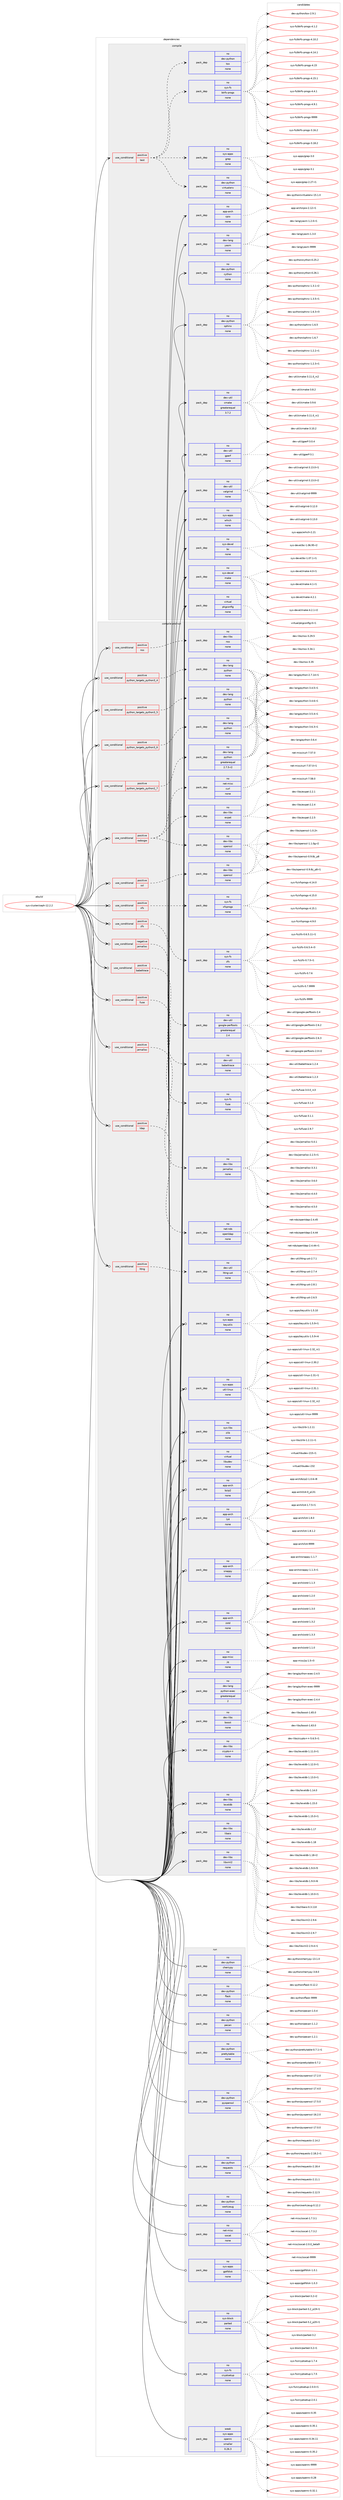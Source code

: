 digraph prolog {

# *************
# Graph options
# *************

newrank=true;
concentrate=true;
compound=true;
graph [rankdir=LR,fontname=Helvetica,fontsize=10,ranksep=1.5];#, ranksep=2.5, nodesep=0.2];
edge  [arrowhead=vee];
node  [fontname=Helvetica,fontsize=10];

# **********
# The ebuild
# **********

subgraph cluster_leftcol {
color=gray;
rank=same;
label=<<i>ebuild</i>>;
id [label="sys-cluster/ceph-12.2.2", color=red, width=4, href="../sys-cluster/ceph-12.2.2.svg"];
}

# ****************
# The dependencies
# ****************

subgraph cluster_midcol {
color=gray;
label=<<i>dependencies</i>>;
subgraph cluster_compile {
fillcolor="#eeeeee";
style=filled;
label=<<i>compile</i>>;
subgraph cond716 {
dependency6832 [label=<<TABLE BORDER="0" CELLBORDER="1" CELLSPACING="0" CELLPADDING="4"><TR><TD ROWSPAN="3" CELLPADDING="10">use_conditional</TD></TR><TR><TD>positive</TD></TR><TR><TD>test</TD></TR></TABLE>>, shape=none, color=red];
subgraph pack6071 {
dependency6833 [label=<<TABLE BORDER="0" CELLBORDER="1" CELLSPACING="0" CELLPADDING="4" WIDTH="220"><TR><TD ROWSPAN="6" CELLPADDING="30">pack_dep</TD></TR><TR><TD WIDTH="110">no</TD></TR><TR><TD>dev-python</TD></TR><TR><TD>tox</TD></TR><TR><TD>none</TD></TR><TR><TD></TD></TR></TABLE>>, shape=none, color=blue];
}
dependency6832:e -> dependency6833:w [weight=20,style="dashed",arrowhead="vee"];
subgraph pack6072 {
dependency6834 [label=<<TABLE BORDER="0" CELLBORDER="1" CELLSPACING="0" CELLPADDING="4" WIDTH="220"><TR><TD ROWSPAN="6" CELLPADDING="30">pack_dep</TD></TR><TR><TD WIDTH="110">no</TD></TR><TR><TD>dev-python</TD></TR><TR><TD>virtualenv</TD></TR><TR><TD>none</TD></TR><TR><TD></TD></TR></TABLE>>, shape=none, color=blue];
}
dependency6832:e -> dependency6834:w [weight=20,style="dashed",arrowhead="vee"];
subgraph pack6073 {
dependency6835 [label=<<TABLE BORDER="0" CELLBORDER="1" CELLSPACING="0" CELLPADDING="4" WIDTH="220"><TR><TD ROWSPAN="6" CELLPADDING="30">pack_dep</TD></TR><TR><TD WIDTH="110">no</TD></TR><TR><TD>sys-apps</TD></TR><TR><TD>grep</TD></TR><TR><TD>none</TD></TR><TR><TD></TD></TR></TABLE>>, shape=none, color=blue];
}
dependency6832:e -> dependency6835:w [weight=20,style="dashed",arrowhead="vee"];
subgraph pack6074 {
dependency6836 [label=<<TABLE BORDER="0" CELLBORDER="1" CELLSPACING="0" CELLPADDING="4" WIDTH="220"><TR><TD ROWSPAN="6" CELLPADDING="30">pack_dep</TD></TR><TR><TD WIDTH="110">no</TD></TR><TR><TD>sys-fs</TD></TR><TR><TD>btrfs-progs</TD></TR><TR><TD>none</TD></TR><TR><TD></TD></TR></TABLE>>, shape=none, color=blue];
}
dependency6832:e -> dependency6836:w [weight=20,style="dashed",arrowhead="vee"];
}
id:e -> dependency6832:w [weight=20,style="solid",arrowhead="vee"];
subgraph pack6075 {
dependency6837 [label=<<TABLE BORDER="0" CELLBORDER="1" CELLSPACING="0" CELLPADDING="4" WIDTH="220"><TR><TD ROWSPAN="6" CELLPADDING="30">pack_dep</TD></TR><TR><TD WIDTH="110">no</TD></TR><TR><TD>app-arch</TD></TR><TR><TD>cpio</TD></TR><TR><TD>none</TD></TR><TR><TD></TD></TR></TABLE>>, shape=none, color=blue];
}
id:e -> dependency6837:w [weight=20,style="solid",arrowhead="vee"];
subgraph pack6076 {
dependency6838 [label=<<TABLE BORDER="0" CELLBORDER="1" CELLSPACING="0" CELLPADDING="4" WIDTH="220"><TR><TD ROWSPAN="6" CELLPADDING="30">pack_dep</TD></TR><TR><TD WIDTH="110">no</TD></TR><TR><TD>dev-lang</TD></TR><TR><TD>yasm</TD></TR><TR><TD>none</TD></TR><TR><TD></TD></TR></TABLE>>, shape=none, color=blue];
}
id:e -> dependency6838:w [weight=20,style="solid",arrowhead="vee"];
subgraph pack6077 {
dependency6839 [label=<<TABLE BORDER="0" CELLBORDER="1" CELLSPACING="0" CELLPADDING="4" WIDTH="220"><TR><TD ROWSPAN="6" CELLPADDING="30">pack_dep</TD></TR><TR><TD WIDTH="110">no</TD></TR><TR><TD>dev-python</TD></TR><TR><TD>cython</TD></TR><TR><TD>none</TD></TR><TR><TD></TD></TR></TABLE>>, shape=none, color=blue];
}
id:e -> dependency6839:w [weight=20,style="solid",arrowhead="vee"];
subgraph pack6078 {
dependency6840 [label=<<TABLE BORDER="0" CELLBORDER="1" CELLSPACING="0" CELLPADDING="4" WIDTH="220"><TR><TD ROWSPAN="6" CELLPADDING="30">pack_dep</TD></TR><TR><TD WIDTH="110">no</TD></TR><TR><TD>dev-python</TD></TR><TR><TD>sphinx</TD></TR><TR><TD>none</TD></TR><TR><TD></TD></TR></TABLE>>, shape=none, color=blue];
}
id:e -> dependency6840:w [weight=20,style="solid",arrowhead="vee"];
subgraph pack6079 {
dependency6841 [label=<<TABLE BORDER="0" CELLBORDER="1" CELLSPACING="0" CELLPADDING="4" WIDTH="220"><TR><TD ROWSPAN="6" CELLPADDING="30">pack_dep</TD></TR><TR><TD WIDTH="110">no</TD></TR><TR><TD>dev-util</TD></TR><TR><TD>cmake</TD></TR><TR><TD>greaterequal</TD></TR><TR><TD>3.7.2</TD></TR></TABLE>>, shape=none, color=blue];
}
id:e -> dependency6841:w [weight=20,style="solid",arrowhead="vee"];
subgraph pack6080 {
dependency6842 [label=<<TABLE BORDER="0" CELLBORDER="1" CELLSPACING="0" CELLPADDING="4" WIDTH="220"><TR><TD ROWSPAN="6" CELLPADDING="30">pack_dep</TD></TR><TR><TD WIDTH="110">no</TD></TR><TR><TD>dev-util</TD></TR><TR><TD>gperf</TD></TR><TR><TD>none</TD></TR><TR><TD></TD></TR></TABLE>>, shape=none, color=blue];
}
id:e -> dependency6842:w [weight=20,style="solid",arrowhead="vee"];
subgraph pack6081 {
dependency6843 [label=<<TABLE BORDER="0" CELLBORDER="1" CELLSPACING="0" CELLPADDING="4" WIDTH="220"><TR><TD ROWSPAN="6" CELLPADDING="30">pack_dep</TD></TR><TR><TD WIDTH="110">no</TD></TR><TR><TD>dev-util</TD></TR><TR><TD>valgrind</TD></TR><TR><TD>none</TD></TR><TR><TD></TD></TR></TABLE>>, shape=none, color=blue];
}
id:e -> dependency6843:w [weight=20,style="solid",arrowhead="vee"];
subgraph pack6082 {
dependency6844 [label=<<TABLE BORDER="0" CELLBORDER="1" CELLSPACING="0" CELLPADDING="4" WIDTH="220"><TR><TD ROWSPAN="6" CELLPADDING="30">pack_dep</TD></TR><TR><TD WIDTH="110">no</TD></TR><TR><TD>sys-apps</TD></TR><TR><TD>which</TD></TR><TR><TD>none</TD></TR><TR><TD></TD></TR></TABLE>>, shape=none, color=blue];
}
id:e -> dependency6844:w [weight=20,style="solid",arrowhead="vee"];
subgraph pack6083 {
dependency6845 [label=<<TABLE BORDER="0" CELLBORDER="1" CELLSPACING="0" CELLPADDING="4" WIDTH="220"><TR><TD ROWSPAN="6" CELLPADDING="30">pack_dep</TD></TR><TR><TD WIDTH="110">no</TD></TR><TR><TD>sys-devel</TD></TR><TR><TD>bc</TD></TR><TR><TD>none</TD></TR><TR><TD></TD></TR></TABLE>>, shape=none, color=blue];
}
id:e -> dependency6845:w [weight=20,style="solid",arrowhead="vee"];
subgraph pack6084 {
dependency6846 [label=<<TABLE BORDER="0" CELLBORDER="1" CELLSPACING="0" CELLPADDING="4" WIDTH="220"><TR><TD ROWSPAN="6" CELLPADDING="30">pack_dep</TD></TR><TR><TD WIDTH="110">no</TD></TR><TR><TD>sys-devel</TD></TR><TR><TD>make</TD></TR><TR><TD>none</TD></TR><TR><TD></TD></TR></TABLE>>, shape=none, color=blue];
}
id:e -> dependency6846:w [weight=20,style="solid",arrowhead="vee"];
subgraph pack6085 {
dependency6847 [label=<<TABLE BORDER="0" CELLBORDER="1" CELLSPACING="0" CELLPADDING="4" WIDTH="220"><TR><TD ROWSPAN="6" CELLPADDING="30">pack_dep</TD></TR><TR><TD WIDTH="110">no</TD></TR><TR><TD>virtual</TD></TR><TR><TD>pkgconfig</TD></TR><TR><TD>none</TD></TR><TR><TD></TD></TR></TABLE>>, shape=none, color=blue];
}
id:e -> dependency6847:w [weight=20,style="solid",arrowhead="vee"];
}
subgraph cluster_compileandrun {
fillcolor="#eeeeee";
style=filled;
label=<<i>compile and run</i>>;
subgraph cond717 {
dependency6848 [label=<<TABLE BORDER="0" CELLBORDER="1" CELLSPACING="0" CELLPADDING="4"><TR><TD ROWSPAN="3" CELLPADDING="10">use_conditional</TD></TR><TR><TD>negative</TD></TR><TR><TD>jemalloc</TD></TR></TABLE>>, shape=none, color=red];
subgraph pack6086 {
dependency6849 [label=<<TABLE BORDER="0" CELLBORDER="1" CELLSPACING="0" CELLPADDING="4" WIDTH="220"><TR><TD ROWSPAN="6" CELLPADDING="30">pack_dep</TD></TR><TR><TD WIDTH="110">no</TD></TR><TR><TD>dev-util</TD></TR><TR><TD>google-perftools</TD></TR><TR><TD>greaterequal</TD></TR><TR><TD>2.4</TD></TR></TABLE>>, shape=none, color=blue];
}
dependency6848:e -> dependency6849:w [weight=20,style="dashed",arrowhead="vee"];
}
id:e -> dependency6848:w [weight=20,style="solid",arrowhead="odotvee"];
subgraph cond718 {
dependency6850 [label=<<TABLE BORDER="0" CELLBORDER="1" CELLSPACING="0" CELLPADDING="4"><TR><TD ROWSPAN="3" CELLPADDING="10">use_conditional</TD></TR><TR><TD>positive</TD></TR><TR><TD>babeltrace</TD></TR></TABLE>>, shape=none, color=red];
subgraph pack6087 {
dependency6851 [label=<<TABLE BORDER="0" CELLBORDER="1" CELLSPACING="0" CELLPADDING="4" WIDTH="220"><TR><TD ROWSPAN="6" CELLPADDING="30">pack_dep</TD></TR><TR><TD WIDTH="110">no</TD></TR><TR><TD>dev-util</TD></TR><TR><TD>babeltrace</TD></TR><TR><TD>none</TD></TR><TR><TD></TD></TR></TABLE>>, shape=none, color=blue];
}
dependency6850:e -> dependency6851:w [weight=20,style="dashed",arrowhead="vee"];
}
id:e -> dependency6850:w [weight=20,style="solid",arrowhead="odotvee"];
subgraph cond719 {
dependency6852 [label=<<TABLE BORDER="0" CELLBORDER="1" CELLSPACING="0" CELLPADDING="4"><TR><TD ROWSPAN="3" CELLPADDING="10">use_conditional</TD></TR><TR><TD>positive</TD></TR><TR><TD>fuse</TD></TR></TABLE>>, shape=none, color=red];
subgraph pack6088 {
dependency6853 [label=<<TABLE BORDER="0" CELLBORDER="1" CELLSPACING="0" CELLPADDING="4" WIDTH="220"><TR><TD ROWSPAN="6" CELLPADDING="30">pack_dep</TD></TR><TR><TD WIDTH="110">no</TD></TR><TR><TD>sys-fs</TD></TR><TR><TD>fuse</TD></TR><TR><TD>none</TD></TR><TR><TD></TD></TR></TABLE>>, shape=none, color=blue];
}
dependency6852:e -> dependency6853:w [weight=20,style="dashed",arrowhead="vee"];
}
id:e -> dependency6852:w [weight=20,style="solid",arrowhead="odotvee"];
subgraph cond720 {
dependency6854 [label=<<TABLE BORDER="0" CELLBORDER="1" CELLSPACING="0" CELLPADDING="4"><TR><TD ROWSPAN="3" CELLPADDING="10">use_conditional</TD></TR><TR><TD>positive</TD></TR><TR><TD>jemalloc</TD></TR></TABLE>>, shape=none, color=red];
subgraph pack6089 {
dependency6855 [label=<<TABLE BORDER="0" CELLBORDER="1" CELLSPACING="0" CELLPADDING="4" WIDTH="220"><TR><TD ROWSPAN="6" CELLPADDING="30">pack_dep</TD></TR><TR><TD WIDTH="110">no</TD></TR><TR><TD>dev-libs</TD></TR><TR><TD>jemalloc</TD></TR><TR><TD>none</TD></TR><TR><TD></TD></TR></TABLE>>, shape=none, color=blue];
}
dependency6854:e -> dependency6855:w [weight=20,style="dashed",arrowhead="vee"];
}
id:e -> dependency6854:w [weight=20,style="solid",arrowhead="odotvee"];
subgraph cond721 {
dependency6856 [label=<<TABLE BORDER="0" CELLBORDER="1" CELLSPACING="0" CELLPADDING="4"><TR><TD ROWSPAN="3" CELLPADDING="10">use_conditional</TD></TR><TR><TD>positive</TD></TR><TR><TD>ldap</TD></TR></TABLE>>, shape=none, color=red];
subgraph pack6090 {
dependency6857 [label=<<TABLE BORDER="0" CELLBORDER="1" CELLSPACING="0" CELLPADDING="4" WIDTH="220"><TR><TD ROWSPAN="6" CELLPADDING="30">pack_dep</TD></TR><TR><TD WIDTH="110">no</TD></TR><TR><TD>net-nds</TD></TR><TR><TD>openldap</TD></TR><TR><TD>none</TD></TR><TR><TD></TD></TR></TABLE>>, shape=none, color=blue];
}
dependency6856:e -> dependency6857:w [weight=20,style="dashed",arrowhead="vee"];
}
id:e -> dependency6856:w [weight=20,style="solid",arrowhead="odotvee"];
subgraph cond722 {
dependency6858 [label=<<TABLE BORDER="0" CELLBORDER="1" CELLSPACING="0" CELLPADDING="4"><TR><TD ROWSPAN="3" CELLPADDING="10">use_conditional</TD></TR><TR><TD>positive</TD></TR><TR><TD>lttng</TD></TR></TABLE>>, shape=none, color=red];
subgraph pack6091 {
dependency6859 [label=<<TABLE BORDER="0" CELLBORDER="1" CELLSPACING="0" CELLPADDING="4" WIDTH="220"><TR><TD ROWSPAN="6" CELLPADDING="30">pack_dep</TD></TR><TR><TD WIDTH="110">no</TD></TR><TR><TD>dev-util</TD></TR><TR><TD>lttng-ust</TD></TR><TR><TD>none</TD></TR><TR><TD></TD></TR></TABLE>>, shape=none, color=blue];
}
dependency6858:e -> dependency6859:w [weight=20,style="dashed",arrowhead="vee"];
}
id:e -> dependency6858:w [weight=20,style="solid",arrowhead="odotvee"];
subgraph cond723 {
dependency6860 [label=<<TABLE BORDER="0" CELLBORDER="1" CELLSPACING="0" CELLPADDING="4"><TR><TD ROWSPAN="3" CELLPADDING="10">use_conditional</TD></TR><TR><TD>positive</TD></TR><TR><TD>nss</TD></TR></TABLE>>, shape=none, color=red];
subgraph pack6092 {
dependency6861 [label=<<TABLE BORDER="0" CELLBORDER="1" CELLSPACING="0" CELLPADDING="4" WIDTH="220"><TR><TD ROWSPAN="6" CELLPADDING="30">pack_dep</TD></TR><TR><TD WIDTH="110">no</TD></TR><TR><TD>dev-libs</TD></TR><TR><TD>nss</TD></TR><TR><TD>none</TD></TR><TR><TD></TD></TR></TABLE>>, shape=none, color=blue];
}
dependency6860:e -> dependency6861:w [weight=20,style="dashed",arrowhead="vee"];
}
id:e -> dependency6860:w [weight=20,style="solid",arrowhead="odotvee"];
subgraph cond724 {
dependency6862 [label=<<TABLE BORDER="0" CELLBORDER="1" CELLSPACING="0" CELLPADDING="4"><TR><TD ROWSPAN="3" CELLPADDING="10">use_conditional</TD></TR><TR><TD>positive</TD></TR><TR><TD>python_targets_python2_7</TD></TR></TABLE>>, shape=none, color=red];
subgraph pack6093 {
dependency6863 [label=<<TABLE BORDER="0" CELLBORDER="1" CELLSPACING="0" CELLPADDING="4" WIDTH="220"><TR><TD ROWSPAN="6" CELLPADDING="30">pack_dep</TD></TR><TR><TD WIDTH="110">no</TD></TR><TR><TD>dev-lang</TD></TR><TR><TD>python</TD></TR><TR><TD>greaterequal</TD></TR><TR><TD>2.7.5-r2</TD></TR></TABLE>>, shape=none, color=blue];
}
dependency6862:e -> dependency6863:w [weight=20,style="dashed",arrowhead="vee"];
}
id:e -> dependency6862:w [weight=20,style="solid",arrowhead="odotvee"];
subgraph cond725 {
dependency6864 [label=<<TABLE BORDER="0" CELLBORDER="1" CELLSPACING="0" CELLPADDING="4"><TR><TD ROWSPAN="3" CELLPADDING="10">use_conditional</TD></TR><TR><TD>positive</TD></TR><TR><TD>python_targets_python3_4</TD></TR></TABLE>>, shape=none, color=red];
subgraph pack6094 {
dependency6865 [label=<<TABLE BORDER="0" CELLBORDER="1" CELLSPACING="0" CELLPADDING="4" WIDTH="220"><TR><TD ROWSPAN="6" CELLPADDING="30">pack_dep</TD></TR><TR><TD WIDTH="110">no</TD></TR><TR><TD>dev-lang</TD></TR><TR><TD>python</TD></TR><TR><TD>none</TD></TR><TR><TD></TD></TR></TABLE>>, shape=none, color=blue];
}
dependency6864:e -> dependency6865:w [weight=20,style="dashed",arrowhead="vee"];
}
id:e -> dependency6864:w [weight=20,style="solid",arrowhead="odotvee"];
subgraph cond726 {
dependency6866 [label=<<TABLE BORDER="0" CELLBORDER="1" CELLSPACING="0" CELLPADDING="4"><TR><TD ROWSPAN="3" CELLPADDING="10">use_conditional</TD></TR><TR><TD>positive</TD></TR><TR><TD>python_targets_python3_5</TD></TR></TABLE>>, shape=none, color=red];
subgraph pack6095 {
dependency6867 [label=<<TABLE BORDER="0" CELLBORDER="1" CELLSPACING="0" CELLPADDING="4" WIDTH="220"><TR><TD ROWSPAN="6" CELLPADDING="30">pack_dep</TD></TR><TR><TD WIDTH="110">no</TD></TR><TR><TD>dev-lang</TD></TR><TR><TD>python</TD></TR><TR><TD>none</TD></TR><TR><TD></TD></TR></TABLE>>, shape=none, color=blue];
}
dependency6866:e -> dependency6867:w [weight=20,style="dashed",arrowhead="vee"];
}
id:e -> dependency6866:w [weight=20,style="solid",arrowhead="odotvee"];
subgraph cond727 {
dependency6868 [label=<<TABLE BORDER="0" CELLBORDER="1" CELLSPACING="0" CELLPADDING="4"><TR><TD ROWSPAN="3" CELLPADDING="10">use_conditional</TD></TR><TR><TD>positive</TD></TR><TR><TD>python_targets_python3_6</TD></TR></TABLE>>, shape=none, color=red];
subgraph pack6096 {
dependency6869 [label=<<TABLE BORDER="0" CELLBORDER="1" CELLSPACING="0" CELLPADDING="4" WIDTH="220"><TR><TD ROWSPAN="6" CELLPADDING="30">pack_dep</TD></TR><TR><TD WIDTH="110">no</TD></TR><TR><TD>dev-lang</TD></TR><TR><TD>python</TD></TR><TR><TD>none</TD></TR><TR><TD></TD></TR></TABLE>>, shape=none, color=blue];
}
dependency6868:e -> dependency6869:w [weight=20,style="dashed",arrowhead="vee"];
}
id:e -> dependency6868:w [weight=20,style="solid",arrowhead="odotvee"];
subgraph cond728 {
dependency6870 [label=<<TABLE BORDER="0" CELLBORDER="1" CELLSPACING="0" CELLPADDING="4"><TR><TD ROWSPAN="3" CELLPADDING="10">use_conditional</TD></TR><TR><TD>positive</TD></TR><TR><TD>radosgw</TD></TR></TABLE>>, shape=none, color=red];
subgraph pack6097 {
dependency6871 [label=<<TABLE BORDER="0" CELLBORDER="1" CELLSPACING="0" CELLPADDING="4" WIDTH="220"><TR><TD ROWSPAN="6" CELLPADDING="30">pack_dep</TD></TR><TR><TD WIDTH="110">no</TD></TR><TR><TD>dev-libs</TD></TR><TR><TD>expat</TD></TR><TR><TD>none</TD></TR><TR><TD></TD></TR></TABLE>>, shape=none, color=blue];
}
dependency6870:e -> dependency6871:w [weight=20,style="dashed",arrowhead="vee"];
subgraph pack6098 {
dependency6872 [label=<<TABLE BORDER="0" CELLBORDER="1" CELLSPACING="0" CELLPADDING="4" WIDTH="220"><TR><TD ROWSPAN="6" CELLPADDING="30">pack_dep</TD></TR><TR><TD WIDTH="110">no</TD></TR><TR><TD>dev-libs</TD></TR><TR><TD>openssl</TD></TR><TR><TD>none</TD></TR><TR><TD></TD></TR></TABLE>>, shape=none, color=blue];
}
dependency6870:e -> dependency6872:w [weight=20,style="dashed",arrowhead="vee"];
subgraph pack6099 {
dependency6873 [label=<<TABLE BORDER="0" CELLBORDER="1" CELLSPACING="0" CELLPADDING="4" WIDTH="220"><TR><TD ROWSPAN="6" CELLPADDING="30">pack_dep</TD></TR><TR><TD WIDTH="110">no</TD></TR><TR><TD>net-misc</TD></TR><TR><TD>curl</TD></TR><TR><TD>none</TD></TR><TR><TD></TD></TR></TABLE>>, shape=none, color=blue];
}
dependency6870:e -> dependency6873:w [weight=20,style="dashed",arrowhead="vee"];
}
id:e -> dependency6870:w [weight=20,style="solid",arrowhead="odotvee"];
subgraph cond729 {
dependency6874 [label=<<TABLE BORDER="0" CELLBORDER="1" CELLSPACING="0" CELLPADDING="4"><TR><TD ROWSPAN="3" CELLPADDING="10">use_conditional</TD></TR><TR><TD>positive</TD></TR><TR><TD>ssl</TD></TR></TABLE>>, shape=none, color=red];
subgraph pack6100 {
dependency6875 [label=<<TABLE BORDER="0" CELLBORDER="1" CELLSPACING="0" CELLPADDING="4" WIDTH="220"><TR><TD ROWSPAN="6" CELLPADDING="30">pack_dep</TD></TR><TR><TD WIDTH="110">no</TD></TR><TR><TD>dev-libs</TD></TR><TR><TD>openssl</TD></TR><TR><TD>none</TD></TR><TR><TD></TD></TR></TABLE>>, shape=none, color=blue];
}
dependency6874:e -> dependency6875:w [weight=20,style="dashed",arrowhead="vee"];
}
id:e -> dependency6874:w [weight=20,style="solid",arrowhead="odotvee"];
subgraph cond730 {
dependency6876 [label=<<TABLE BORDER="0" CELLBORDER="1" CELLSPACING="0" CELLPADDING="4"><TR><TD ROWSPAN="3" CELLPADDING="10">use_conditional</TD></TR><TR><TD>positive</TD></TR><TR><TD>xfs</TD></TR></TABLE>>, shape=none, color=red];
subgraph pack6101 {
dependency6877 [label=<<TABLE BORDER="0" CELLBORDER="1" CELLSPACING="0" CELLPADDING="4" WIDTH="220"><TR><TD ROWSPAN="6" CELLPADDING="30">pack_dep</TD></TR><TR><TD WIDTH="110">no</TD></TR><TR><TD>sys-fs</TD></TR><TR><TD>xfsprogs</TD></TR><TR><TD>none</TD></TR><TR><TD></TD></TR></TABLE>>, shape=none, color=blue];
}
dependency6876:e -> dependency6877:w [weight=20,style="dashed",arrowhead="vee"];
}
id:e -> dependency6876:w [weight=20,style="solid",arrowhead="odotvee"];
subgraph cond731 {
dependency6878 [label=<<TABLE BORDER="0" CELLBORDER="1" CELLSPACING="0" CELLPADDING="4"><TR><TD ROWSPAN="3" CELLPADDING="10">use_conditional</TD></TR><TR><TD>positive</TD></TR><TR><TD>zfs</TD></TR></TABLE>>, shape=none, color=red];
subgraph pack6102 {
dependency6879 [label=<<TABLE BORDER="0" CELLBORDER="1" CELLSPACING="0" CELLPADDING="4" WIDTH="220"><TR><TD ROWSPAN="6" CELLPADDING="30">pack_dep</TD></TR><TR><TD WIDTH="110">no</TD></TR><TR><TD>sys-fs</TD></TR><TR><TD>zfs</TD></TR><TR><TD>none</TD></TR><TR><TD></TD></TR></TABLE>>, shape=none, color=blue];
}
dependency6878:e -> dependency6879:w [weight=20,style="dashed",arrowhead="vee"];
}
id:e -> dependency6878:w [weight=20,style="solid",arrowhead="odotvee"];
subgraph pack6103 {
dependency6880 [label=<<TABLE BORDER="0" CELLBORDER="1" CELLSPACING="0" CELLPADDING="4" WIDTH="220"><TR><TD ROWSPAN="6" CELLPADDING="30">pack_dep</TD></TR><TR><TD WIDTH="110">no</TD></TR><TR><TD>app-arch</TD></TR><TR><TD>bzip2</TD></TR><TR><TD>none</TD></TR><TR><TD></TD></TR></TABLE>>, shape=none, color=blue];
}
id:e -> dependency6880:w [weight=20,style="solid",arrowhead="odotvee"];
subgraph pack6104 {
dependency6881 [label=<<TABLE BORDER="0" CELLBORDER="1" CELLSPACING="0" CELLPADDING="4" WIDTH="220"><TR><TD ROWSPAN="6" CELLPADDING="30">pack_dep</TD></TR><TR><TD WIDTH="110">no</TD></TR><TR><TD>app-arch</TD></TR><TR><TD>lz4</TD></TR><TR><TD>none</TD></TR><TR><TD></TD></TR></TABLE>>, shape=none, color=blue];
}
id:e -> dependency6881:w [weight=20,style="solid",arrowhead="odotvee"];
subgraph pack6105 {
dependency6882 [label=<<TABLE BORDER="0" CELLBORDER="1" CELLSPACING="0" CELLPADDING="4" WIDTH="220"><TR><TD ROWSPAN="6" CELLPADDING="30">pack_dep</TD></TR><TR><TD WIDTH="110">no</TD></TR><TR><TD>app-arch</TD></TR><TR><TD>snappy</TD></TR><TR><TD>none</TD></TR><TR><TD></TD></TR></TABLE>>, shape=none, color=blue];
}
id:e -> dependency6882:w [weight=20,style="solid",arrowhead="odotvee"];
subgraph pack6106 {
dependency6883 [label=<<TABLE BORDER="0" CELLBORDER="1" CELLSPACING="0" CELLPADDING="4" WIDTH="220"><TR><TD ROWSPAN="6" CELLPADDING="30">pack_dep</TD></TR><TR><TD WIDTH="110">no</TD></TR><TR><TD>app-arch</TD></TR><TR><TD>zstd</TD></TR><TR><TD>none</TD></TR><TR><TD></TD></TR></TABLE>>, shape=none, color=blue];
}
id:e -> dependency6883:w [weight=20,style="solid",arrowhead="odotvee"];
subgraph pack6107 {
dependency6884 [label=<<TABLE BORDER="0" CELLBORDER="1" CELLSPACING="0" CELLPADDING="4" WIDTH="220"><TR><TD ROWSPAN="6" CELLPADDING="30">pack_dep</TD></TR><TR><TD WIDTH="110">no</TD></TR><TR><TD>app-misc</TD></TR><TR><TD>jq</TD></TR><TR><TD>none</TD></TR><TR><TD></TD></TR></TABLE>>, shape=none, color=blue];
}
id:e -> dependency6884:w [weight=20,style="solid",arrowhead="odotvee"];
subgraph pack6108 {
dependency6885 [label=<<TABLE BORDER="0" CELLBORDER="1" CELLSPACING="0" CELLPADDING="4" WIDTH="220"><TR><TD ROWSPAN="6" CELLPADDING="30">pack_dep</TD></TR><TR><TD WIDTH="110">no</TD></TR><TR><TD>dev-lang</TD></TR><TR><TD>python-exec</TD></TR><TR><TD>greaterequal</TD></TR><TR><TD>2</TD></TR></TABLE>>, shape=none, color=blue];
}
id:e -> dependency6885:w [weight=20,style="solid",arrowhead="odotvee"];
subgraph pack6109 {
dependency6886 [label=<<TABLE BORDER="0" CELLBORDER="1" CELLSPACING="0" CELLPADDING="4" WIDTH="220"><TR><TD ROWSPAN="6" CELLPADDING="30">pack_dep</TD></TR><TR><TD WIDTH="110">no</TD></TR><TR><TD>dev-libs</TD></TR><TR><TD>boost</TD></TR><TR><TD>none</TD></TR><TR><TD></TD></TR></TABLE>>, shape=none, color=blue];
}
id:e -> dependency6886:w [weight=20,style="solid",arrowhead="odotvee"];
subgraph pack6110 {
dependency6887 [label=<<TABLE BORDER="0" CELLBORDER="1" CELLSPACING="0" CELLPADDING="4" WIDTH="220"><TR><TD ROWSPAN="6" CELLPADDING="30">pack_dep</TD></TR><TR><TD WIDTH="110">no</TD></TR><TR><TD>dev-libs</TD></TR><TR><TD>crypto++</TD></TR><TR><TD>none</TD></TR><TR><TD></TD></TR></TABLE>>, shape=none, color=blue];
}
id:e -> dependency6887:w [weight=20,style="solid",arrowhead="odotvee"];
subgraph pack6111 {
dependency6888 [label=<<TABLE BORDER="0" CELLBORDER="1" CELLSPACING="0" CELLPADDING="4" WIDTH="220"><TR><TD ROWSPAN="6" CELLPADDING="30">pack_dep</TD></TR><TR><TD WIDTH="110">no</TD></TR><TR><TD>dev-libs</TD></TR><TR><TD>leveldb</TD></TR><TR><TD>none</TD></TR><TR><TD></TD></TR></TABLE>>, shape=none, color=blue];
}
id:e -> dependency6888:w [weight=20,style="solid",arrowhead="odotvee"];
subgraph pack6112 {
dependency6889 [label=<<TABLE BORDER="0" CELLBORDER="1" CELLSPACING="0" CELLPADDING="4" WIDTH="220"><TR><TD ROWSPAN="6" CELLPADDING="30">pack_dep</TD></TR><TR><TD WIDTH="110">no</TD></TR><TR><TD>dev-libs</TD></TR><TR><TD>libaio</TD></TR><TR><TD>none</TD></TR><TR><TD></TD></TR></TABLE>>, shape=none, color=blue];
}
id:e -> dependency6889:w [weight=20,style="solid",arrowhead="odotvee"];
subgraph pack6113 {
dependency6890 [label=<<TABLE BORDER="0" CELLBORDER="1" CELLSPACING="0" CELLPADDING="4" WIDTH="220"><TR><TD ROWSPAN="6" CELLPADDING="30">pack_dep</TD></TR><TR><TD WIDTH="110">no</TD></TR><TR><TD>dev-libs</TD></TR><TR><TD>libxml2</TD></TR><TR><TD>none</TD></TR><TR><TD></TD></TR></TABLE>>, shape=none, color=blue];
}
id:e -> dependency6890:w [weight=20,style="solid",arrowhead="odotvee"];
subgraph pack6114 {
dependency6891 [label=<<TABLE BORDER="0" CELLBORDER="1" CELLSPACING="0" CELLPADDING="4" WIDTH="220"><TR><TD ROWSPAN="6" CELLPADDING="30">pack_dep</TD></TR><TR><TD WIDTH="110">no</TD></TR><TR><TD>sys-apps</TD></TR><TR><TD>keyutils</TD></TR><TR><TD>none</TD></TR><TR><TD></TD></TR></TABLE>>, shape=none, color=blue];
}
id:e -> dependency6891:w [weight=20,style="solid",arrowhead="odotvee"];
subgraph pack6115 {
dependency6892 [label=<<TABLE BORDER="0" CELLBORDER="1" CELLSPACING="0" CELLPADDING="4" WIDTH="220"><TR><TD ROWSPAN="6" CELLPADDING="30">pack_dep</TD></TR><TR><TD WIDTH="110">no</TD></TR><TR><TD>sys-apps</TD></TR><TR><TD>util-linux</TD></TR><TR><TD>none</TD></TR><TR><TD></TD></TR></TABLE>>, shape=none, color=blue];
}
id:e -> dependency6892:w [weight=20,style="solid",arrowhead="odotvee"];
subgraph pack6116 {
dependency6893 [label=<<TABLE BORDER="0" CELLBORDER="1" CELLSPACING="0" CELLPADDING="4" WIDTH="220"><TR><TD ROWSPAN="6" CELLPADDING="30">pack_dep</TD></TR><TR><TD WIDTH="110">no</TD></TR><TR><TD>sys-libs</TD></TR><TR><TD>zlib</TD></TR><TR><TD>none</TD></TR><TR><TD></TD></TR></TABLE>>, shape=none, color=blue];
}
id:e -> dependency6893:w [weight=20,style="solid",arrowhead="odotvee"];
subgraph pack6117 {
dependency6894 [label=<<TABLE BORDER="0" CELLBORDER="1" CELLSPACING="0" CELLPADDING="4" WIDTH="220"><TR><TD ROWSPAN="6" CELLPADDING="30">pack_dep</TD></TR><TR><TD WIDTH="110">no</TD></TR><TR><TD>virtual</TD></TR><TR><TD>libudev</TD></TR><TR><TD>none</TD></TR><TR><TD></TD></TR></TABLE>>, shape=none, color=blue];
}
id:e -> dependency6894:w [weight=20,style="solid",arrowhead="odotvee"];
}
subgraph cluster_run {
fillcolor="#eeeeee";
style=filled;
label=<<i>run</i>>;
subgraph pack6118 {
dependency6895 [label=<<TABLE BORDER="0" CELLBORDER="1" CELLSPACING="0" CELLPADDING="4" WIDTH="220"><TR><TD ROWSPAN="6" CELLPADDING="30">pack_dep</TD></TR><TR><TD WIDTH="110">no</TD></TR><TR><TD>dev-python</TD></TR><TR><TD>cherrypy</TD></TR><TR><TD>none</TD></TR><TR><TD></TD></TR></TABLE>>, shape=none, color=blue];
}
id:e -> dependency6895:w [weight=20,style="solid",arrowhead="odot"];
subgraph pack6119 {
dependency6896 [label=<<TABLE BORDER="0" CELLBORDER="1" CELLSPACING="0" CELLPADDING="4" WIDTH="220"><TR><TD ROWSPAN="6" CELLPADDING="30">pack_dep</TD></TR><TR><TD WIDTH="110">no</TD></TR><TR><TD>dev-python</TD></TR><TR><TD>flask</TD></TR><TR><TD>none</TD></TR><TR><TD></TD></TR></TABLE>>, shape=none, color=blue];
}
id:e -> dependency6896:w [weight=20,style="solid",arrowhead="odot"];
subgraph pack6120 {
dependency6897 [label=<<TABLE BORDER="0" CELLBORDER="1" CELLSPACING="0" CELLPADDING="4" WIDTH="220"><TR><TD ROWSPAN="6" CELLPADDING="30">pack_dep</TD></TR><TR><TD WIDTH="110">no</TD></TR><TR><TD>dev-python</TD></TR><TR><TD>pecan</TD></TR><TR><TD>none</TD></TR><TR><TD></TD></TR></TABLE>>, shape=none, color=blue];
}
id:e -> dependency6897:w [weight=20,style="solid",arrowhead="odot"];
subgraph pack6121 {
dependency6898 [label=<<TABLE BORDER="0" CELLBORDER="1" CELLSPACING="0" CELLPADDING="4" WIDTH="220"><TR><TD ROWSPAN="6" CELLPADDING="30">pack_dep</TD></TR><TR><TD WIDTH="110">no</TD></TR><TR><TD>dev-python</TD></TR><TR><TD>prettytable</TD></TR><TR><TD>none</TD></TR><TR><TD></TD></TR></TABLE>>, shape=none, color=blue];
}
id:e -> dependency6898:w [weight=20,style="solid",arrowhead="odot"];
subgraph pack6122 {
dependency6899 [label=<<TABLE BORDER="0" CELLBORDER="1" CELLSPACING="0" CELLPADDING="4" WIDTH="220"><TR><TD ROWSPAN="6" CELLPADDING="30">pack_dep</TD></TR><TR><TD WIDTH="110">no</TD></TR><TR><TD>dev-python</TD></TR><TR><TD>pyopenssl</TD></TR><TR><TD>none</TD></TR><TR><TD></TD></TR></TABLE>>, shape=none, color=blue];
}
id:e -> dependency6899:w [weight=20,style="solid",arrowhead="odot"];
subgraph pack6123 {
dependency6900 [label=<<TABLE BORDER="0" CELLBORDER="1" CELLSPACING="0" CELLPADDING="4" WIDTH="220"><TR><TD ROWSPAN="6" CELLPADDING="30">pack_dep</TD></TR><TR><TD WIDTH="110">no</TD></TR><TR><TD>dev-python</TD></TR><TR><TD>requests</TD></TR><TR><TD>none</TD></TR><TR><TD></TD></TR></TABLE>>, shape=none, color=blue];
}
id:e -> dependency6900:w [weight=20,style="solid",arrowhead="odot"];
subgraph pack6124 {
dependency6901 [label=<<TABLE BORDER="0" CELLBORDER="1" CELLSPACING="0" CELLPADDING="4" WIDTH="220"><TR><TD ROWSPAN="6" CELLPADDING="30">pack_dep</TD></TR><TR><TD WIDTH="110">no</TD></TR><TR><TD>dev-python</TD></TR><TR><TD>werkzeug</TD></TR><TR><TD>none</TD></TR><TR><TD></TD></TR></TABLE>>, shape=none, color=blue];
}
id:e -> dependency6901:w [weight=20,style="solid",arrowhead="odot"];
subgraph pack6125 {
dependency6902 [label=<<TABLE BORDER="0" CELLBORDER="1" CELLSPACING="0" CELLPADDING="4" WIDTH="220"><TR><TD ROWSPAN="6" CELLPADDING="30">pack_dep</TD></TR><TR><TD WIDTH="110">no</TD></TR><TR><TD>net-misc</TD></TR><TR><TD>socat</TD></TR><TR><TD>none</TD></TR><TR><TD></TD></TR></TABLE>>, shape=none, color=blue];
}
id:e -> dependency6902:w [weight=20,style="solid",arrowhead="odot"];
subgraph pack6126 {
dependency6903 [label=<<TABLE BORDER="0" CELLBORDER="1" CELLSPACING="0" CELLPADDING="4" WIDTH="220"><TR><TD ROWSPAN="6" CELLPADDING="30">pack_dep</TD></TR><TR><TD WIDTH="110">no</TD></TR><TR><TD>sys-apps</TD></TR><TR><TD>gptfdisk</TD></TR><TR><TD>none</TD></TR><TR><TD></TD></TR></TABLE>>, shape=none, color=blue];
}
id:e -> dependency6903:w [weight=20,style="solid",arrowhead="odot"];
subgraph pack6127 {
dependency6904 [label=<<TABLE BORDER="0" CELLBORDER="1" CELLSPACING="0" CELLPADDING="4" WIDTH="220"><TR><TD ROWSPAN="6" CELLPADDING="30">pack_dep</TD></TR><TR><TD WIDTH="110">no</TD></TR><TR><TD>sys-block</TD></TR><TR><TD>parted</TD></TR><TR><TD>none</TD></TR><TR><TD></TD></TR></TABLE>>, shape=none, color=blue];
}
id:e -> dependency6904:w [weight=20,style="solid",arrowhead="odot"];
subgraph pack6128 {
dependency6905 [label=<<TABLE BORDER="0" CELLBORDER="1" CELLSPACING="0" CELLPADDING="4" WIDTH="220"><TR><TD ROWSPAN="6" CELLPADDING="30">pack_dep</TD></TR><TR><TD WIDTH="110">no</TD></TR><TR><TD>sys-fs</TD></TR><TR><TD>cryptsetup</TD></TR><TR><TD>none</TD></TR><TR><TD></TD></TR></TABLE>>, shape=none, color=blue];
}
id:e -> dependency6905:w [weight=20,style="solid",arrowhead="odot"];
subgraph pack6129 {
dependency6906 [label=<<TABLE BORDER="0" CELLBORDER="1" CELLSPACING="0" CELLPADDING="4" WIDTH="220"><TR><TD ROWSPAN="6" CELLPADDING="30">pack_dep</TD></TR><TR><TD WIDTH="110">weak</TD></TR><TR><TD>sys-apps</TD></TR><TR><TD>openrc</TD></TR><TR><TD>smaller</TD></TR><TR><TD>0.26.3</TD></TR></TABLE>>, shape=none, color=blue];
}
id:e -> dependency6906:w [weight=20,style="solid",arrowhead="odot"];
}
}

# **************
# The candidates
# **************

subgraph cluster_choices {
rank=same;
color=gray;
label=<<i>candidates</i>>;

subgraph choice6071 {
color=black;
nodesep=1;
choice1001011184511212111610411111047116111120455046574649 [label="dev-python/tox-2.9.1", color=red, width=4,href="../dev-python/tox-2.9.1.svg"];
dependency6833:e -> choice1001011184511212111610411111047116111120455046574649:w [style=dotted,weight="100"];
}
subgraph choice6072 {
color=black;
nodesep=1;
choice10010111845112121116104111110471181051141161179710810111011845495346494648 [label="dev-python/virtualenv-15.1.0", color=red, width=4,href="../dev-python/virtualenv-15.1.0.svg"];
dependency6834:e -> choice10010111845112121116104111110471181051141161179710810111011845495346494648:w [style=dotted,weight="100"];
}
subgraph choice6073 {
color=black;
nodesep=1;
choice11512111545971121121154710311410111245504650554511449 [label="sys-apps/grep-2.27-r1", color=red, width=4,href="../sys-apps/grep-2.27-r1.svg"];
choice11512111545971121121154710311410111245514648 [label="sys-apps/grep-3.0", color=red, width=4,href="../sys-apps/grep-3.0.svg"];
choice11512111545971121121154710311410111245514649 [label="sys-apps/grep-3.1", color=red, width=4,href="../sys-apps/grep-3.1.svg"];
dependency6835:e -> choice11512111545971121121154710311410111245504650554511449:w [style=dotted,weight="100"];
dependency6835:e -> choice11512111545971121121154710311410111245514648:w [style=dotted,weight="100"];
dependency6835:e -> choice11512111545971121121154710311410111245514649:w [style=dotted,weight="100"];
}
subgraph choice6074 {
color=black;
nodesep=1;
choice1151211154510211547981161141021154511211411110311545514649544650 [label="sys-fs/btrfs-progs-3.16.2", color=red, width=4,href="../sys-fs/btrfs-progs-3.16.2.svg"];
choice1151211154510211547981161141021154511211411110311545514649564650 [label="sys-fs/btrfs-progs-3.18.2", color=red, width=4,href="../sys-fs/btrfs-progs-3.18.2.svg"];
choice11512111545102115479811611410211545112114111103115455246494650 [label="sys-fs/btrfs-progs-4.1.2", color=red, width=4,href="../sys-fs/btrfs-progs-4.1.2.svg"];
choice1151211154510211547981161141021154511211411110311545524649484650 [label="sys-fs/btrfs-progs-4.10.2", color=red, width=4,href="../sys-fs/btrfs-progs-4.10.2.svg"];
choice1151211154510211547981161141021154511211411110311545524649524649 [label="sys-fs/btrfs-progs-4.14.1", color=red, width=4,href="../sys-fs/btrfs-progs-4.14.1.svg"];
choice115121115451021154798116114102115451121141111031154552464953 [label="sys-fs/btrfs-progs-4.15", color=red, width=4,href="../sys-fs/btrfs-progs-4.15.svg"];
choice1151211154510211547981161141021154511211411110311545524649534649 [label="sys-fs/btrfs-progs-4.15.1", color=red, width=4,href="../sys-fs/btrfs-progs-4.15.1.svg"];
choice11512111545102115479811611410211545112114111103115455246524649 [label="sys-fs/btrfs-progs-4.4.1", color=red, width=4,href="../sys-fs/btrfs-progs-4.4.1.svg"];
choice11512111545102115479811611410211545112114111103115455246574649 [label="sys-fs/btrfs-progs-4.9.1", color=red, width=4,href="../sys-fs/btrfs-progs-4.9.1.svg"];
choice115121115451021154798116114102115451121141111031154557575757 [label="sys-fs/btrfs-progs-9999", color=red, width=4,href="../sys-fs/btrfs-progs-9999.svg"];
dependency6836:e -> choice1151211154510211547981161141021154511211411110311545514649544650:w [style=dotted,weight="100"];
dependency6836:e -> choice1151211154510211547981161141021154511211411110311545514649564650:w [style=dotted,weight="100"];
dependency6836:e -> choice11512111545102115479811611410211545112114111103115455246494650:w [style=dotted,weight="100"];
dependency6836:e -> choice1151211154510211547981161141021154511211411110311545524649484650:w [style=dotted,weight="100"];
dependency6836:e -> choice1151211154510211547981161141021154511211411110311545524649524649:w [style=dotted,weight="100"];
dependency6836:e -> choice115121115451021154798116114102115451121141111031154552464953:w [style=dotted,weight="100"];
dependency6836:e -> choice1151211154510211547981161141021154511211411110311545524649534649:w [style=dotted,weight="100"];
dependency6836:e -> choice11512111545102115479811611410211545112114111103115455246524649:w [style=dotted,weight="100"];
dependency6836:e -> choice11512111545102115479811611410211545112114111103115455246574649:w [style=dotted,weight="100"];
dependency6836:e -> choice115121115451021154798116114102115451121141111031154557575757:w [style=dotted,weight="100"];
}
subgraph choice6075 {
color=black;
nodesep=1;
choice97112112459711499104479911210511145504649504511449 [label="app-arch/cpio-2.12-r1", color=red, width=4,href="../app-arch/cpio-2.12-r1.svg"];
dependency6837:e -> choice97112112459711499104479911210511145504649504511449:w [style=dotted,weight="100"];
}
subgraph choice6076 {
color=black;
nodesep=1;
choice100101118451089711010347121971151094549465046484511449 [label="dev-lang/yasm-1.2.0-r1", color=red, width=4,href="../dev-lang/yasm-1.2.0-r1.svg"];
choice10010111845108971101034712197115109454946514648 [label="dev-lang/yasm-1.3.0", color=red, width=4,href="../dev-lang/yasm-1.3.0.svg"];
choice100101118451089711010347121971151094557575757 [label="dev-lang/yasm-9999", color=red, width=4,href="../dev-lang/yasm-9999.svg"];
dependency6838:e -> choice100101118451089711010347121971151094549465046484511449:w [style=dotted,weight="100"];
dependency6838:e -> choice10010111845108971101034712197115109454946514648:w [style=dotted,weight="100"];
dependency6838:e -> choice100101118451089711010347121971151094557575757:w [style=dotted,weight="100"];
}
subgraph choice6077 {
color=black;
nodesep=1;
choice10010111845112121116104111110479912111610411111045484650534650 [label="dev-python/cython-0.25.2", color=red, width=4,href="../dev-python/cython-0.25.2.svg"];
choice10010111845112121116104111110479912111610411111045484650544649 [label="dev-python/cython-0.26.1", color=red, width=4,href="../dev-python/cython-0.26.1.svg"];
dependency6839:e -> choice10010111845112121116104111110479912111610411111045484650534650:w [style=dotted,weight="100"];
dependency6839:e -> choice10010111845112121116104111110479912111610411111045484650544649:w [style=dotted,weight="100"];
}
subgraph choice6078 {
color=black;
nodesep=1;
choice10010111845112121116104111110471151121041051101204549465046504511449 [label="dev-python/sphinx-1.2.2-r1", color=red, width=4,href="../dev-python/sphinx-1.2.2-r1.svg"];
choice10010111845112121116104111110471151121041051101204549465046514511449 [label="dev-python/sphinx-1.2.3-r1", color=red, width=4,href="../dev-python/sphinx-1.2.3-r1.svg"];
choice10010111845112121116104111110471151121041051101204549465146494511450 [label="dev-python/sphinx-1.3.1-r2", color=red, width=4,href="../dev-python/sphinx-1.3.1-r2.svg"];
choice10010111845112121116104111110471151121041051101204549465146534511449 [label="dev-python/sphinx-1.3.5-r1", color=red, width=4,href="../dev-python/sphinx-1.3.5-r1.svg"];
choice10010111845112121116104111110471151121041051101204549465446514511451 [label="dev-python/sphinx-1.6.3-r3", color=red, width=4,href="../dev-python/sphinx-1.6.3-r3.svg"];
choice1001011184511212111610411111047115112104105110120454946544653 [label="dev-python/sphinx-1.6.5", color=red, width=4,href="../dev-python/sphinx-1.6.5.svg"];
choice1001011184511212111610411111047115112104105110120454946544655 [label="dev-python/sphinx-1.6.7", color=red, width=4,href="../dev-python/sphinx-1.6.7.svg"];
dependency6840:e -> choice10010111845112121116104111110471151121041051101204549465046504511449:w [style=dotted,weight="100"];
dependency6840:e -> choice10010111845112121116104111110471151121041051101204549465046514511449:w [style=dotted,weight="100"];
dependency6840:e -> choice10010111845112121116104111110471151121041051101204549465146494511450:w [style=dotted,weight="100"];
dependency6840:e -> choice10010111845112121116104111110471151121041051101204549465146534511449:w [style=dotted,weight="100"];
dependency6840:e -> choice10010111845112121116104111110471151121041051101204549465446514511451:w [style=dotted,weight="100"];
dependency6840:e -> choice1001011184511212111610411111047115112104105110120454946544653:w [style=dotted,weight="100"];
dependency6840:e -> choice1001011184511212111610411111047115112104105110120454946544655:w [style=dotted,weight="100"];
}
subgraph choice6079 {
color=black;
nodesep=1;
choice1001011184511711610510847991099710710145514649494648951149949 [label="dev-util/cmake-3.11.0_rc1", color=red, width=4,href="../dev-util/cmake-3.11.0_rc1.svg"];
choice1001011184511711610510847991099710710145514649484650 [label="dev-util/cmake-3.10.2", color=red, width=4,href="../dev-util/cmake-3.10.2.svg"];
choice1001011184511711610510847991099710710145514649494648951149950 [label="dev-util/cmake-3.11.0_rc2", color=red, width=4,href="../dev-util/cmake-3.11.0_rc2.svg"];
choice10010111845117116105108479910997107101455146564650 [label="dev-util/cmake-3.8.2", color=red, width=4,href="../dev-util/cmake-3.8.2.svg"];
choice10010111845117116105108479910997107101455146574654 [label="dev-util/cmake-3.9.6", color=red, width=4,href="../dev-util/cmake-3.9.6.svg"];
dependency6841:e -> choice1001011184511711610510847991099710710145514649494648951149949:w [style=dotted,weight="100"];
dependency6841:e -> choice1001011184511711610510847991099710710145514649484650:w [style=dotted,weight="100"];
dependency6841:e -> choice1001011184511711610510847991099710710145514649494648951149950:w [style=dotted,weight="100"];
dependency6841:e -> choice10010111845117116105108479910997107101455146564650:w [style=dotted,weight="100"];
dependency6841:e -> choice10010111845117116105108479910997107101455146574654:w [style=dotted,weight="100"];
}
subgraph choice6080 {
color=black;
nodesep=1;
choice1001011184511711610510847103112101114102455146484652 [label="dev-util/gperf-3.0.4", color=red, width=4,href="../dev-util/gperf-3.0.4.svg"];
choice100101118451171161051084710311210111410245514649 [label="dev-util/gperf-3.1", color=red, width=4,href="../dev-util/gperf-3.1.svg"];
dependency6842:e -> choice1001011184511711610510847103112101114102455146484652:w [style=dotted,weight="100"];
dependency6842:e -> choice100101118451171161051084710311210111410245514649:w [style=dotted,weight="100"];
}
subgraph choice6081 {
color=black;
nodesep=1;
choice10010111845117116105108471189710810311410511010045514649504648 [label="dev-util/valgrind-3.12.0", color=red, width=4,href="../dev-util/valgrind-3.12.0.svg"];
choice10010111845117116105108471189710810311410511010045514649514648 [label="dev-util/valgrind-3.13.0", color=red, width=4,href="../dev-util/valgrind-3.13.0.svg"];
choice100101118451171161051084711897108103114105110100455146495146484511449 [label="dev-util/valgrind-3.13.0-r1", color=red, width=4,href="../dev-util/valgrind-3.13.0-r1.svg"];
choice100101118451171161051084711897108103114105110100455146495146484511450 [label="dev-util/valgrind-3.13.0-r2", color=red, width=4,href="../dev-util/valgrind-3.13.0-r2.svg"];
choice1001011184511711610510847118971081031141051101004557575757 [label="dev-util/valgrind-9999", color=red, width=4,href="../dev-util/valgrind-9999.svg"];
dependency6843:e -> choice10010111845117116105108471189710810311410511010045514649504648:w [style=dotted,weight="100"];
dependency6843:e -> choice10010111845117116105108471189710810311410511010045514649514648:w [style=dotted,weight="100"];
dependency6843:e -> choice100101118451171161051084711897108103114105110100455146495146484511449:w [style=dotted,weight="100"];
dependency6843:e -> choice100101118451171161051084711897108103114105110100455146495146484511450:w [style=dotted,weight="100"];
dependency6843:e -> choice1001011184511711610510847118971081031141051101004557575757:w [style=dotted,weight="100"];
}
subgraph choice6082 {
color=black;
nodesep=1;
choice115121115459711211211547119104105991044550465049 [label="sys-apps/which-2.21", color=red, width=4,href="../sys-apps/which-2.21.svg"];
dependency6844:e -> choice115121115459711211211547119104105991044550465049:w [style=dotted,weight="100"];
}
subgraph choice6083 {
color=black;
nodesep=1;
choice1151211154510010111810110847989945494648544657534511450 [label="sys-devel/bc-1.06.95-r2", color=red, width=4,href="../sys-devel/bc-1.06.95-r2.svg"];
choice11512111545100101118101108479899454946485546494511449 [label="sys-devel/bc-1.07.1-r1", color=red, width=4,href="../sys-devel/bc-1.07.1-r1.svg"];
dependency6845:e -> choice1151211154510010111810110847989945494648544657534511450:w [style=dotted,weight="100"];
dependency6845:e -> choice11512111545100101118101108479899454946485546494511449:w [style=dotted,weight="100"];
}
subgraph choice6084 {
color=black;
nodesep=1;
choice115121115451001011181011084710997107101455246484511449 [label="sys-devel/make-4.0-r1", color=red, width=4,href="../sys-devel/make-4.0-r1.svg"];
choice115121115451001011181011084710997107101455246494511449 [label="sys-devel/make-4.1-r1", color=red, width=4,href="../sys-devel/make-4.1-r1.svg"];
choice115121115451001011181011084710997107101455246504649 [label="sys-devel/make-4.2.1", color=red, width=4,href="../sys-devel/make-4.2.1.svg"];
choice1151211154510010111810110847109971071014552465046494511450 [label="sys-devel/make-4.2.1-r2", color=red, width=4,href="../sys-devel/make-4.2.1-r2.svg"];
dependency6846:e -> choice115121115451001011181011084710997107101455246484511449:w [style=dotted,weight="100"];
dependency6846:e -> choice115121115451001011181011084710997107101455246494511449:w [style=dotted,weight="100"];
dependency6846:e -> choice115121115451001011181011084710997107101455246504649:w [style=dotted,weight="100"];
dependency6846:e -> choice1151211154510010111810110847109971071014552465046494511450:w [style=dotted,weight="100"];
}
subgraph choice6085 {
color=black;
nodesep=1;
choice11810511411611797108471121071039911111010210510345484511449 [label="virtual/pkgconfig-0-r1", color=red, width=4,href="../virtual/pkgconfig-0-r1.svg"];
dependency6847:e -> choice11810511411611797108471121071039911111010210510345484511449:w [style=dotted,weight="100"];
}
subgraph choice6086 {
color=black;
nodesep=1;
choice100101118451171161051084710311111110310810145112101114102116111111108115455046484511450 [label="dev-util/google-perftools-2.0-r2", color=red, width=4,href="../dev-util/google-perftools-2.0-r2.svg"];
choice10010111845117116105108471031111111031081014511210111410211611111110811545504652 [label="dev-util/google-perftools-2.4", color=red, width=4,href="../dev-util/google-perftools-2.4.svg"];
choice100101118451171161051084710311111110310810145112101114102116111111108115455046544650 [label="dev-util/google-perftools-2.6.2", color=red, width=4,href="../dev-util/google-perftools-2.6.2.svg"];
choice100101118451171161051084710311111110310810145112101114102116111111108115455046544651 [label="dev-util/google-perftools-2.6.3", color=red, width=4,href="../dev-util/google-perftools-2.6.3.svg"];
dependency6849:e -> choice100101118451171161051084710311111110310810145112101114102116111111108115455046484511450:w [style=dotted,weight="100"];
dependency6849:e -> choice10010111845117116105108471031111111031081014511210111410211611111110811545504652:w [style=dotted,weight="100"];
dependency6849:e -> choice100101118451171161051084710311111110310810145112101114102116111111108115455046544650:w [style=dotted,weight="100"];
dependency6849:e -> choice100101118451171161051084710311111110310810145112101114102116111111108115455046544651:w [style=dotted,weight="100"];
}
subgraph choice6087 {
color=black;
nodesep=1;
choice10010111845117116105108479897981011081161149799101454946504651 [label="dev-util/babeltrace-1.2.3", color=red, width=4,href="../dev-util/babeltrace-1.2.3.svg"];
choice10010111845117116105108479897981011081161149799101454946504652 [label="dev-util/babeltrace-1.2.4", color=red, width=4,href="../dev-util/babeltrace-1.2.4.svg"];
dependency6851:e -> choice10010111845117116105108479897981011081161149799101454946504651:w [style=dotted,weight="100"];
dependency6851:e -> choice10010111845117116105108479897981011081161149799101454946504652:w [style=dotted,weight="100"];
}
subgraph choice6088 {
color=black;
nodesep=1;
choice1151211154510211547102117115101455046574655 [label="sys-fs/fuse-2.9.7", color=red, width=4,href="../sys-fs/fuse-2.9.7.svg"];
choice1151211154510211547102117115101455146484648951149951 [label="sys-fs/fuse-3.0.0_rc3", color=red, width=4,href="../sys-fs/fuse-3.0.0_rc3.svg"];
choice1151211154510211547102117115101455146494648 [label="sys-fs/fuse-3.1.0", color=red, width=4,href="../sys-fs/fuse-3.1.0.svg"];
choice1151211154510211547102117115101455146494649 [label="sys-fs/fuse-3.1.1", color=red, width=4,href="../sys-fs/fuse-3.1.1.svg"];
dependency6853:e -> choice1151211154510211547102117115101455046574655:w [style=dotted,weight="100"];
dependency6853:e -> choice1151211154510211547102117115101455146484648951149951:w [style=dotted,weight="100"];
dependency6853:e -> choice1151211154510211547102117115101455146494648:w [style=dotted,weight="100"];
dependency6853:e -> choice1151211154510211547102117115101455146494649:w [style=dotted,weight="100"];
}
subgraph choice6089 {
color=black;
nodesep=1;
choice10010111845108105981154710610110997108108111994550465046534511449 [label="dev-libs/jemalloc-2.2.5-r1", color=red, width=4,href="../dev-libs/jemalloc-2.2.5-r1.svg"];
choice1001011184510810598115471061011099710810811199455146514649 [label="dev-libs/jemalloc-3.3.1", color=red, width=4,href="../dev-libs/jemalloc-3.3.1.svg"];
choice1001011184510810598115471061011099710810811199455146544648 [label="dev-libs/jemalloc-3.6.0", color=red, width=4,href="../dev-libs/jemalloc-3.6.0.svg"];
choice1001011184510810598115471061011099710810811199455246524648 [label="dev-libs/jemalloc-4.4.0", color=red, width=4,href="../dev-libs/jemalloc-4.4.0.svg"];
choice1001011184510810598115471061011099710810811199455246534648 [label="dev-libs/jemalloc-4.5.0", color=red, width=4,href="../dev-libs/jemalloc-4.5.0.svg"];
choice1001011184510810598115471061011099710810811199455346484649 [label="dev-libs/jemalloc-5.0.1", color=red, width=4,href="../dev-libs/jemalloc-5.0.1.svg"];
dependency6855:e -> choice10010111845108105981154710610110997108108111994550465046534511449:w [style=dotted,weight="100"];
dependency6855:e -> choice1001011184510810598115471061011099710810811199455146514649:w [style=dotted,weight="100"];
dependency6855:e -> choice1001011184510810598115471061011099710810811199455146544648:w [style=dotted,weight="100"];
dependency6855:e -> choice1001011184510810598115471061011099710810811199455246524648:w [style=dotted,weight="100"];
dependency6855:e -> choice1001011184510810598115471061011099710810811199455246534648:w [style=dotted,weight="100"];
dependency6855:e -> choice1001011184510810598115471061011099710810811199455346484649:w [style=dotted,weight="100"];
}
subgraph choice6090 {
color=black;
nodesep=1;
choice11010111645110100115471111121011101081009711245504652465252 [label="net-nds/openldap-2.4.44", color=red, width=4,href="../net-nds/openldap-2.4.44.svg"];
choice110101116451101001154711111210111010810097112455046524652524511449 [label="net-nds/openldap-2.4.44-r1", color=red, width=4,href="../net-nds/openldap-2.4.44-r1.svg"];
choice11010111645110100115471111121011101081009711245504652465253 [label="net-nds/openldap-2.4.45", color=red, width=4,href="../net-nds/openldap-2.4.45.svg"];
dependency6857:e -> choice11010111645110100115471111121011101081009711245504652465252:w [style=dotted,weight="100"];
dependency6857:e -> choice110101116451101001154711111210111010810097112455046524652524511449:w [style=dotted,weight="100"];
dependency6857:e -> choice11010111645110100115471111121011101081009711245504652465253:w [style=dotted,weight="100"];
}
subgraph choice6091 {
color=black;
nodesep=1;
choice100101118451171161051084710811611611010345117115116455046544653 [label="dev-util/lttng-ust-2.6.5", color=red, width=4,href="../dev-util/lttng-ust-2.6.5.svg"];
choice100101118451171161051084710811611611010345117115116455046554649 [label="dev-util/lttng-ust-2.7.1", color=red, width=4,href="../dev-util/lttng-ust-2.7.1.svg"];
choice100101118451171161051084710811611611010345117115116455046554652 [label="dev-util/lttng-ust-2.7.4", color=red, width=4,href="../dev-util/lttng-ust-2.7.4.svg"];
choice100101118451171161051084710811611611010345117115116455046564649 [label="dev-util/lttng-ust-2.8.1", color=red, width=4,href="../dev-util/lttng-ust-2.8.1.svg"];
dependency6859:e -> choice100101118451171161051084710811611611010345117115116455046544653:w [style=dotted,weight="100"];
dependency6859:e -> choice100101118451171161051084710811611611010345117115116455046554649:w [style=dotted,weight="100"];
dependency6859:e -> choice100101118451171161051084710811611611010345117115116455046554652:w [style=dotted,weight="100"];
dependency6859:e -> choice100101118451171161051084710811611611010345117115116455046564649:w [style=dotted,weight="100"];
}
subgraph choice6092 {
color=black;
nodesep=1;
choice10010111845108105981154711011511545514650574653 [label="dev-libs/nss-3.29.5", color=red, width=4,href="../dev-libs/nss-3.29.5.svg"];
choice10010111845108105981154711011511545514651524649 [label="dev-libs/nss-3.34.1", color=red, width=4,href="../dev-libs/nss-3.34.1.svg"];
choice1001011184510810598115471101151154551465153 [label="dev-libs/nss-3.35", color=red, width=4,href="../dev-libs/nss-3.35.svg"];
dependency6861:e -> choice10010111845108105981154711011511545514650574653:w [style=dotted,weight="100"];
dependency6861:e -> choice10010111845108105981154711011511545514651524649:w [style=dotted,weight="100"];
dependency6861:e -> choice1001011184510810598115471101151154551465153:w [style=dotted,weight="100"];
}
subgraph choice6093 {
color=black;
nodesep=1;
choice100101118451089711010347112121116104111110455046554649524511449 [label="dev-lang/python-2.7.14-r1", color=red, width=4,href="../dev-lang/python-2.7.14-r1.svg"];
choice1001011184510897110103471121211161041111104551465246534511449 [label="dev-lang/python-3.4.5-r1", color=red, width=4,href="../dev-lang/python-3.4.5-r1.svg"];
choice1001011184510897110103471121211161041111104551465246544511449 [label="dev-lang/python-3.4.6-r1", color=red, width=4,href="../dev-lang/python-3.4.6-r1.svg"];
choice1001011184510897110103471121211161041111104551465346524511449 [label="dev-lang/python-3.5.4-r1", color=red, width=4,href="../dev-lang/python-3.5.4-r1.svg"];
choice1001011184510897110103471121211161041111104551465446514511449 [label="dev-lang/python-3.6.3-r1", color=red, width=4,href="../dev-lang/python-3.6.3-r1.svg"];
choice100101118451089711010347112121116104111110455146544652 [label="dev-lang/python-3.6.4", color=red, width=4,href="../dev-lang/python-3.6.4.svg"];
dependency6863:e -> choice100101118451089711010347112121116104111110455046554649524511449:w [style=dotted,weight="100"];
dependency6863:e -> choice1001011184510897110103471121211161041111104551465246534511449:w [style=dotted,weight="100"];
dependency6863:e -> choice1001011184510897110103471121211161041111104551465246544511449:w [style=dotted,weight="100"];
dependency6863:e -> choice1001011184510897110103471121211161041111104551465346524511449:w [style=dotted,weight="100"];
dependency6863:e -> choice1001011184510897110103471121211161041111104551465446514511449:w [style=dotted,weight="100"];
dependency6863:e -> choice100101118451089711010347112121116104111110455146544652:w [style=dotted,weight="100"];
}
subgraph choice6094 {
color=black;
nodesep=1;
choice100101118451089711010347112121116104111110455046554649524511449 [label="dev-lang/python-2.7.14-r1", color=red, width=4,href="../dev-lang/python-2.7.14-r1.svg"];
choice1001011184510897110103471121211161041111104551465246534511449 [label="dev-lang/python-3.4.5-r1", color=red, width=4,href="../dev-lang/python-3.4.5-r1.svg"];
choice1001011184510897110103471121211161041111104551465246544511449 [label="dev-lang/python-3.4.6-r1", color=red, width=4,href="../dev-lang/python-3.4.6-r1.svg"];
choice1001011184510897110103471121211161041111104551465346524511449 [label="dev-lang/python-3.5.4-r1", color=red, width=4,href="../dev-lang/python-3.5.4-r1.svg"];
choice1001011184510897110103471121211161041111104551465446514511449 [label="dev-lang/python-3.6.3-r1", color=red, width=4,href="../dev-lang/python-3.6.3-r1.svg"];
choice100101118451089711010347112121116104111110455146544652 [label="dev-lang/python-3.6.4", color=red, width=4,href="../dev-lang/python-3.6.4.svg"];
dependency6865:e -> choice100101118451089711010347112121116104111110455046554649524511449:w [style=dotted,weight="100"];
dependency6865:e -> choice1001011184510897110103471121211161041111104551465246534511449:w [style=dotted,weight="100"];
dependency6865:e -> choice1001011184510897110103471121211161041111104551465246544511449:w [style=dotted,weight="100"];
dependency6865:e -> choice1001011184510897110103471121211161041111104551465346524511449:w [style=dotted,weight="100"];
dependency6865:e -> choice1001011184510897110103471121211161041111104551465446514511449:w [style=dotted,weight="100"];
dependency6865:e -> choice100101118451089711010347112121116104111110455146544652:w [style=dotted,weight="100"];
}
subgraph choice6095 {
color=black;
nodesep=1;
choice100101118451089711010347112121116104111110455046554649524511449 [label="dev-lang/python-2.7.14-r1", color=red, width=4,href="../dev-lang/python-2.7.14-r1.svg"];
choice1001011184510897110103471121211161041111104551465246534511449 [label="dev-lang/python-3.4.5-r1", color=red, width=4,href="../dev-lang/python-3.4.5-r1.svg"];
choice1001011184510897110103471121211161041111104551465246544511449 [label="dev-lang/python-3.4.6-r1", color=red, width=4,href="../dev-lang/python-3.4.6-r1.svg"];
choice1001011184510897110103471121211161041111104551465346524511449 [label="dev-lang/python-3.5.4-r1", color=red, width=4,href="../dev-lang/python-3.5.4-r1.svg"];
choice1001011184510897110103471121211161041111104551465446514511449 [label="dev-lang/python-3.6.3-r1", color=red, width=4,href="../dev-lang/python-3.6.3-r1.svg"];
choice100101118451089711010347112121116104111110455146544652 [label="dev-lang/python-3.6.4", color=red, width=4,href="../dev-lang/python-3.6.4.svg"];
dependency6867:e -> choice100101118451089711010347112121116104111110455046554649524511449:w [style=dotted,weight="100"];
dependency6867:e -> choice1001011184510897110103471121211161041111104551465246534511449:w [style=dotted,weight="100"];
dependency6867:e -> choice1001011184510897110103471121211161041111104551465246544511449:w [style=dotted,weight="100"];
dependency6867:e -> choice1001011184510897110103471121211161041111104551465346524511449:w [style=dotted,weight="100"];
dependency6867:e -> choice1001011184510897110103471121211161041111104551465446514511449:w [style=dotted,weight="100"];
dependency6867:e -> choice100101118451089711010347112121116104111110455146544652:w [style=dotted,weight="100"];
}
subgraph choice6096 {
color=black;
nodesep=1;
choice100101118451089711010347112121116104111110455046554649524511449 [label="dev-lang/python-2.7.14-r1", color=red, width=4,href="../dev-lang/python-2.7.14-r1.svg"];
choice1001011184510897110103471121211161041111104551465246534511449 [label="dev-lang/python-3.4.5-r1", color=red, width=4,href="../dev-lang/python-3.4.5-r1.svg"];
choice1001011184510897110103471121211161041111104551465246544511449 [label="dev-lang/python-3.4.6-r1", color=red, width=4,href="../dev-lang/python-3.4.6-r1.svg"];
choice1001011184510897110103471121211161041111104551465346524511449 [label="dev-lang/python-3.5.4-r1", color=red, width=4,href="../dev-lang/python-3.5.4-r1.svg"];
choice1001011184510897110103471121211161041111104551465446514511449 [label="dev-lang/python-3.6.3-r1", color=red, width=4,href="../dev-lang/python-3.6.3-r1.svg"];
choice100101118451089711010347112121116104111110455146544652 [label="dev-lang/python-3.6.4", color=red, width=4,href="../dev-lang/python-3.6.4.svg"];
dependency6869:e -> choice100101118451089711010347112121116104111110455046554649524511449:w [style=dotted,weight="100"];
dependency6869:e -> choice1001011184510897110103471121211161041111104551465246534511449:w [style=dotted,weight="100"];
dependency6869:e -> choice1001011184510897110103471121211161041111104551465246544511449:w [style=dotted,weight="100"];
dependency6869:e -> choice1001011184510897110103471121211161041111104551465346524511449:w [style=dotted,weight="100"];
dependency6869:e -> choice1001011184510897110103471121211161041111104551465446514511449:w [style=dotted,weight="100"];
dependency6869:e -> choice100101118451089711010347112121116104111110455146544652:w [style=dotted,weight="100"];
}
subgraph choice6097 {
color=black;
nodesep=1;
choice10010111845108105981154710112011297116455046504649 [label="dev-libs/expat-2.2.1", color=red, width=4,href="../dev-libs/expat-2.2.1.svg"];
choice10010111845108105981154710112011297116455046504652 [label="dev-libs/expat-2.2.4", color=red, width=4,href="../dev-libs/expat-2.2.4.svg"];
choice10010111845108105981154710112011297116455046504653 [label="dev-libs/expat-2.2.5", color=red, width=4,href="../dev-libs/expat-2.2.5.svg"];
dependency6871:e -> choice10010111845108105981154710112011297116455046504649:w [style=dotted,weight="100"];
dependency6871:e -> choice10010111845108105981154710112011297116455046504652:w [style=dotted,weight="100"];
dependency6871:e -> choice10010111845108105981154710112011297116455046504653:w [style=dotted,weight="100"];
}
subgraph choice6098 {
color=black;
nodesep=1;
choice1001011184510810598115471111121011101151151084548465746561229511256 [label="dev-libs/openssl-0.9.8z_p8", color=red, width=4,href="../dev-libs/openssl-0.9.8z_p8.svg"];
choice10010111845108105981154711111210111011511510845484657465612295112564511449 [label="dev-libs/openssl-0.9.8z_p8-r1", color=red, width=4,href="../dev-libs/openssl-0.9.8z_p8-r1.svg"];
choice100101118451081059811547111112101110115115108454946484650110 [label="dev-libs/openssl-1.0.2n", color=red, width=4,href="../dev-libs/openssl-1.0.2n.svg"];
choice1001011184510810598115471111121011101151151084549464946481034511450 [label="dev-libs/openssl-1.1.0g-r2", color=red, width=4,href="../dev-libs/openssl-1.1.0g-r2.svg"];
dependency6872:e -> choice1001011184510810598115471111121011101151151084548465746561229511256:w [style=dotted,weight="100"];
dependency6872:e -> choice10010111845108105981154711111210111011511510845484657465612295112564511449:w [style=dotted,weight="100"];
dependency6872:e -> choice100101118451081059811547111112101110115115108454946484650110:w [style=dotted,weight="100"];
dependency6872:e -> choice1001011184510810598115471111121011101151151084549464946481034511450:w [style=dotted,weight="100"];
}
subgraph choice6099 {
color=black;
nodesep=1;
choice1101011164510910511599479911711410845554653554648 [label="net-misc/curl-7.57.0", color=red, width=4,href="../net-misc/curl-7.57.0.svg"];
choice11010111645109105115994799117114108455546535546484511449 [label="net-misc/curl-7.57.0-r1", color=red, width=4,href="../net-misc/curl-7.57.0-r1.svg"];
choice1101011164510910511599479911711410845554653564648 [label="net-misc/curl-7.58.0", color=red, width=4,href="../net-misc/curl-7.58.0.svg"];
dependency6873:e -> choice1101011164510910511599479911711410845554653554648:w [style=dotted,weight="100"];
dependency6873:e -> choice11010111645109105115994799117114108455546535546484511449:w [style=dotted,weight="100"];
dependency6873:e -> choice1101011164510910511599479911711410845554653564648:w [style=dotted,weight="100"];
}
subgraph choice6100 {
color=black;
nodesep=1;
choice1001011184510810598115471111121011101151151084548465746561229511256 [label="dev-libs/openssl-0.9.8z_p8", color=red, width=4,href="../dev-libs/openssl-0.9.8z_p8.svg"];
choice10010111845108105981154711111210111011511510845484657465612295112564511449 [label="dev-libs/openssl-0.9.8z_p8-r1", color=red, width=4,href="../dev-libs/openssl-0.9.8z_p8-r1.svg"];
choice100101118451081059811547111112101110115115108454946484650110 [label="dev-libs/openssl-1.0.2n", color=red, width=4,href="../dev-libs/openssl-1.0.2n.svg"];
choice1001011184510810598115471111121011101151151084549464946481034511450 [label="dev-libs/openssl-1.1.0g-r2", color=red, width=4,href="../dev-libs/openssl-1.1.0g-r2.svg"];
dependency6875:e -> choice1001011184510810598115471111121011101151151084548465746561229511256:w [style=dotted,weight="100"];
dependency6875:e -> choice10010111845108105981154711111210111011511510845484657465612295112564511449:w [style=dotted,weight="100"];
dependency6875:e -> choice100101118451081059811547111112101110115115108454946484650110:w [style=dotted,weight="100"];
dependency6875:e -> choice1001011184510810598115471111121011101151151084549464946481034511450:w [style=dotted,weight="100"];
}
subgraph choice6101 {
color=black;
nodesep=1;
choice115121115451021154712010211511211411110311545524649524648 [label="sys-fs/xfsprogs-4.14.0", color=red, width=4,href="../sys-fs/xfsprogs-4.14.0.svg"];
choice115121115451021154712010211511211411110311545524649534648 [label="sys-fs/xfsprogs-4.15.0", color=red, width=4,href="../sys-fs/xfsprogs-4.15.0.svg"];
choice115121115451021154712010211511211411110311545524649534649 [label="sys-fs/xfsprogs-4.15.1", color=red, width=4,href="../sys-fs/xfsprogs-4.15.1.svg"];
choice1151211154510211547120102115112114111103115455246574648 [label="sys-fs/xfsprogs-4.9.0", color=red, width=4,href="../sys-fs/xfsprogs-4.9.0.svg"];
dependency6877:e -> choice115121115451021154712010211511211411110311545524649524648:w [style=dotted,weight="100"];
dependency6877:e -> choice115121115451021154712010211511211411110311545524649534648:w [style=dotted,weight="100"];
dependency6877:e -> choice115121115451021154712010211511211411110311545524649534649:w [style=dotted,weight="100"];
dependency6877:e -> choice1151211154510211547120102115112114111103115455246574648:w [style=dotted,weight="100"];
}
subgraph choice6102 {
color=black;
nodesep=1;
choice11512111545102115471221021154548465446534649494511449 [label="sys-fs/zfs-0.6.5.11-r1", color=red, width=4,href="../sys-fs/zfs-0.6.5.11-r1.svg"];
choice115121115451021154712210211545484654465346524511451 [label="sys-fs/zfs-0.6.5.4-r3", color=red, width=4,href="../sys-fs/zfs-0.6.5.4-r3.svg"];
choice11512111545102115471221021154548465546534511449 [label="sys-fs/zfs-0.7.5-r1", color=red, width=4,href="../sys-fs/zfs-0.7.5-r1.svg"];
choice1151211154510211547122102115454846554654 [label="sys-fs/zfs-0.7.6", color=red, width=4,href="../sys-fs/zfs-0.7.6.svg"];
choice1151211154510211547122102115454846554657575757 [label="sys-fs/zfs-0.7.9999", color=red, width=4,href="../sys-fs/zfs-0.7.9999.svg"];
choice11512111545102115471221021154557575757 [label="sys-fs/zfs-9999", color=red, width=4,href="../sys-fs/zfs-9999.svg"];
dependency6879:e -> choice11512111545102115471221021154548465446534649494511449:w [style=dotted,weight="100"];
dependency6879:e -> choice115121115451021154712210211545484654465346524511451:w [style=dotted,weight="100"];
dependency6879:e -> choice11512111545102115471221021154548465546534511449:w [style=dotted,weight="100"];
dependency6879:e -> choice1151211154510211547122102115454846554654:w [style=dotted,weight="100"];
dependency6879:e -> choice1151211154510211547122102115454846554657575757:w [style=dotted,weight="100"];
dependency6879:e -> choice11512111545102115471221021154557575757:w [style=dotted,weight="100"];
}
subgraph choice6103 {
color=black;
nodesep=1;
choice971121124597114991044798122105112504549464846544511456 [label="app-arch/bzip2-1.0.6-r8", color=red, width=4,href="../app-arch/bzip2-1.0.6-r8.svg"];
dependency6880:e -> choice971121124597114991044798122105112504549464846544511456:w [style=dotted,weight="100"];
}
subgraph choice6104 {
color=black;
nodesep=1;
choice971121124597114991044710812252454895112495149 [label="app-arch/lz4-0_p131", color=red, width=4,href="../app-arch/lz4-0_p131.svg"];
choice9711211245971149910447108122524549465546534511449 [label="app-arch/lz4-1.7.5-r1", color=red, width=4,href="../app-arch/lz4-1.7.5-r1.svg"];
choice971121124597114991044710812252454946564648 [label="app-arch/lz4-1.8.0", color=red, width=4,href="../app-arch/lz4-1.8.0.svg"];
choice9711211245971149910447108122524549465646494650 [label="app-arch/lz4-1.8.1.2", color=red, width=4,href="../app-arch/lz4-1.8.1.2.svg"];
choice9711211245971149910447108122524557575757 [label="app-arch/lz4-9999", color=red, width=4,href="../app-arch/lz4-9999.svg"];
dependency6881:e -> choice971121124597114991044710812252454895112495149:w [style=dotted,weight="100"];
dependency6881:e -> choice9711211245971149910447108122524549465546534511449:w [style=dotted,weight="100"];
dependency6881:e -> choice971121124597114991044710812252454946564648:w [style=dotted,weight="100"];
dependency6881:e -> choice9711211245971149910447108122524549465646494650:w [style=dotted,weight="100"];
dependency6881:e -> choice9711211245971149910447108122524557575757:w [style=dotted,weight="100"];
}
subgraph choice6105 {
color=black;
nodesep=1;
choice9711211245971149910447115110971121121214549464946514511449 [label="app-arch/snappy-1.1.3-r1", color=red, width=4,href="../app-arch/snappy-1.1.3-r1.svg"];
choice971121124597114991044711511097112112121454946494655 [label="app-arch/snappy-1.1.7", color=red, width=4,href="../app-arch/snappy-1.1.7.svg"];
dependency6882:e -> choice9711211245971149910447115110971121121214549464946514511449:w [style=dotted,weight="100"];
dependency6882:e -> choice971121124597114991044711511097112112121454946494655:w [style=dotted,weight="100"];
}
subgraph choice6106 {
color=black;
nodesep=1;
choice9711211245971149910447122115116100454946494648 [label="app-arch/zstd-1.1.0", color=red, width=4,href="../app-arch/zstd-1.1.0.svg"];
choice9711211245971149910447122115116100454946494651 [label="app-arch/zstd-1.1.3", color=red, width=4,href="../app-arch/zstd-1.1.3.svg"];
choice9711211245971149910447122115116100454946504648 [label="app-arch/zstd-1.2.0", color=red, width=4,href="../app-arch/zstd-1.2.0.svg"];
choice9711211245971149910447122115116100454946514648 [label="app-arch/zstd-1.3.0", color=red, width=4,href="../app-arch/zstd-1.3.0.svg"];
choice9711211245971149910447122115116100454946514650 [label="app-arch/zstd-1.3.2", color=red, width=4,href="../app-arch/zstd-1.3.2.svg"];
choice9711211245971149910447122115116100454946514651 [label="app-arch/zstd-1.3.3", color=red, width=4,href="../app-arch/zstd-1.3.3.svg"];
dependency6883:e -> choice9711211245971149910447122115116100454946494648:w [style=dotted,weight="100"];
dependency6883:e -> choice9711211245971149910447122115116100454946494651:w [style=dotted,weight="100"];
dependency6883:e -> choice9711211245971149910447122115116100454946504648:w [style=dotted,weight="100"];
dependency6883:e -> choice9711211245971149910447122115116100454946514648:w [style=dotted,weight="100"];
dependency6883:e -> choice9711211245971149910447122115116100454946514650:w [style=dotted,weight="100"];
dependency6883:e -> choice9711211245971149910447122115116100454946514651:w [style=dotted,weight="100"];
}
subgraph choice6107 {
color=black;
nodesep=1;
choice97112112451091051159947106113454946534511451 [label="app-misc/jq-1.5-r3", color=red, width=4,href="../app-misc/jq-1.5-r3.svg"];
dependency6884:e -> choice97112112451091051159947106113454946534511451:w [style=dotted,weight="100"];
}
subgraph choice6108 {
color=black;
nodesep=1;
choice1001011184510897110103471121211161041111104510112010199455046524652 [label="dev-lang/python-exec-2.4.4", color=red, width=4,href="../dev-lang/python-exec-2.4.4.svg"];
choice1001011184510897110103471121211161041111104510112010199455046524653 [label="dev-lang/python-exec-2.4.5", color=red, width=4,href="../dev-lang/python-exec-2.4.5.svg"];
choice10010111845108971101034711212111610411111045101120101994557575757 [label="dev-lang/python-exec-9999", color=red, width=4,href="../dev-lang/python-exec-9999.svg"];
dependency6885:e -> choice1001011184510897110103471121211161041111104510112010199455046524652:w [style=dotted,weight="100"];
dependency6885:e -> choice1001011184510897110103471121211161041111104510112010199455046524653:w [style=dotted,weight="100"];
dependency6885:e -> choice10010111845108971101034711212111610411111045101120101994557575757:w [style=dotted,weight="100"];
}
subgraph choice6109 {
color=black;
nodesep=1;
choice1001011184510810598115479811111111511645494654514648 [label="dev-libs/boost-1.63.0", color=red, width=4,href="../dev-libs/boost-1.63.0.svg"];
choice1001011184510810598115479811111111511645494654534648 [label="dev-libs/boost-1.65.0", color=red, width=4,href="../dev-libs/boost-1.65.0.svg"];
dependency6886:e -> choice1001011184510810598115479811111111511645494654514648:w [style=dotted,weight="100"];
dependency6886:e -> choice1001011184510810598115479811111111511645494654534648:w [style=dotted,weight="100"];
}
subgraph choice6110 {
color=black;
nodesep=1;
choice1001011184510810598115479911412111211611143434553465446534511449 [label="dev-libs/crypto++-5.6.5-r1", color=red, width=4,href="../dev-libs/crypto++-5.6.5-r1.svg"];
dependency6887:e -> choice1001011184510810598115479911412111211611143434553465446534511449:w [style=dotted,weight="100"];
}
subgraph choice6111 {
color=black;
nodesep=1;
choice10010111845108105981154710810111810110810098454946494846484511449 [label="dev-libs/leveldb-1.10.0-r1", color=red, width=4,href="../dev-libs/leveldb-1.10.0-r1.svg"];
choice10010111845108105981154710810111810110810098454946494946484511449 [label="dev-libs/leveldb-1.11.0-r1", color=red, width=4,href="../dev-libs/leveldb-1.11.0-r1.svg"];
choice10010111845108105981154710810111810110810098454946495046484511449 [label="dev-libs/leveldb-1.12.0-r1", color=red, width=4,href="../dev-libs/leveldb-1.12.0-r1.svg"];
choice10010111845108105981154710810111810110810098454946495146484511449 [label="dev-libs/leveldb-1.13.0-r1", color=red, width=4,href="../dev-libs/leveldb-1.13.0-r1.svg"];
choice1001011184510810598115471081011181011081009845494649524648 [label="dev-libs/leveldb-1.14.0", color=red, width=4,href="../dev-libs/leveldb-1.14.0.svg"];
choice1001011184510810598115471081011181011081009845494649534648 [label="dev-libs/leveldb-1.15.0", color=red, width=4,href="../dev-libs/leveldb-1.15.0.svg"];
choice10010111845108105981154710810111810110810098454946495346484511449 [label="dev-libs/leveldb-1.15.0-r1", color=red, width=4,href="../dev-libs/leveldb-1.15.0-r1.svg"];
choice100101118451081059811547108101118101108100984549464955 [label="dev-libs/leveldb-1.17", color=red, width=4,href="../dev-libs/leveldb-1.17.svg"];
choice100101118451081059811547108101118101108100984549464956 [label="dev-libs/leveldb-1.18", color=red, width=4,href="../dev-libs/leveldb-1.18.svg"];
choice1001011184510810598115471081011181011081009845494649564511450 [label="dev-libs/leveldb-1.18-r2", color=red, width=4,href="../dev-libs/leveldb-1.18-r2.svg"];
choice100101118451081059811547108101118101108100984549465746484511453 [label="dev-libs/leveldb-1.9.0-r5", color=red, width=4,href="../dev-libs/leveldb-1.9.0-r5.svg"];
choice100101118451081059811547108101118101108100984549465746484511454 [label="dev-libs/leveldb-1.9.0-r6", color=red, width=4,href="../dev-libs/leveldb-1.9.0-r6.svg"];
dependency6888:e -> choice10010111845108105981154710810111810110810098454946494846484511449:w [style=dotted,weight="100"];
dependency6888:e -> choice10010111845108105981154710810111810110810098454946494946484511449:w [style=dotted,weight="100"];
dependency6888:e -> choice10010111845108105981154710810111810110810098454946495046484511449:w [style=dotted,weight="100"];
dependency6888:e -> choice10010111845108105981154710810111810110810098454946495146484511449:w [style=dotted,weight="100"];
dependency6888:e -> choice1001011184510810598115471081011181011081009845494649524648:w [style=dotted,weight="100"];
dependency6888:e -> choice1001011184510810598115471081011181011081009845494649534648:w [style=dotted,weight="100"];
dependency6888:e -> choice10010111845108105981154710810111810110810098454946495346484511449:w [style=dotted,weight="100"];
dependency6888:e -> choice100101118451081059811547108101118101108100984549464955:w [style=dotted,weight="100"];
dependency6888:e -> choice100101118451081059811547108101118101108100984549464956:w [style=dotted,weight="100"];
dependency6888:e -> choice1001011184510810598115471081011181011081009845494649564511450:w [style=dotted,weight="100"];
dependency6888:e -> choice100101118451081059811547108101118101108100984549465746484511453:w [style=dotted,weight="100"];
dependency6888:e -> choice100101118451081059811547108101118101108100984549465746484511454:w [style=dotted,weight="100"];
}
subgraph choice6112 {
color=black;
nodesep=1;
choice10010111845108105981154710810598971051114548465146494948 [label="dev-libs/libaio-0.3.110", color=red, width=4,href="../dev-libs/libaio-0.3.110.svg"];
dependency6889:e -> choice10010111845108105981154710810598971051114548465146494948:w [style=dotted,weight="100"];
}
subgraph choice6113 {
color=black;
nodesep=1;
choice10010111845108105981154710810598120109108504550465746524511449 [label="dev-libs/libxml2-2.9.4-r1", color=red, width=4,href="../dev-libs/libxml2-2.9.4-r1.svg"];
choice1001011184510810598115471081059812010910850455046574654 [label="dev-libs/libxml2-2.9.6", color=red, width=4,href="../dev-libs/libxml2-2.9.6.svg"];
choice1001011184510810598115471081059812010910850455046574655 [label="dev-libs/libxml2-2.9.7", color=red, width=4,href="../dev-libs/libxml2-2.9.7.svg"];
dependency6890:e -> choice10010111845108105981154710810598120109108504550465746524511449:w [style=dotted,weight="100"];
dependency6890:e -> choice1001011184510810598115471081059812010910850455046574654:w [style=dotted,weight="100"];
dependency6890:e -> choice1001011184510810598115471081059812010910850455046574655:w [style=dotted,weight="100"];
}
subgraph choice6114 {
color=black;
nodesep=1;
choice11512111545971121121154710710112111711610510811545494653464948 [label="sys-apps/keyutils-1.5.10", color=red, width=4,href="../sys-apps/keyutils-1.5.10.svg"];
choice1151211154597112112115471071011211171161051081154549465346574511449 [label="sys-apps/keyutils-1.5.9-r1", color=red, width=4,href="../sys-apps/keyutils-1.5.9-r1.svg"];
choice1151211154597112112115471071011211171161051081154549465346574511452 [label="sys-apps/keyutils-1.5.9-r4", color=red, width=4,href="../sys-apps/keyutils-1.5.9-r4.svg"];
dependency6891:e -> choice11512111545971121121154710710112111711610510811545494653464948:w [style=dotted,weight="100"];
dependency6891:e -> choice1151211154597112112115471071011211171161051081154549465346574511449:w [style=dotted,weight="100"];
dependency6891:e -> choice1151211154597112112115471071011211171161051081154549465346574511452:w [style=dotted,weight="100"];
}
subgraph choice6115 {
color=black;
nodesep=1;
choice115121115459711211211547117116105108451081051101171204550465150951149949 [label="sys-apps/util-linux-2.32_rc1", color=red, width=4,href="../sys-apps/util-linux-2.32_rc1.svg"];
choice1151211154597112112115471171161051084510810511011712045504651484650 [label="sys-apps/util-linux-2.30.2", color=red, width=4,href="../sys-apps/util-linux-2.30.2.svg"];
choice1151211154597112112115471171161051084510810511011712045504651494511449 [label="sys-apps/util-linux-2.31-r1", color=red, width=4,href="../sys-apps/util-linux-2.31-r1.svg"];
choice1151211154597112112115471171161051084510810511011712045504651494649 [label="sys-apps/util-linux-2.31.1", color=red, width=4,href="../sys-apps/util-linux-2.31.1.svg"];
choice115121115459711211211547117116105108451081051101171204550465150951149950 [label="sys-apps/util-linux-2.32_rc2", color=red, width=4,href="../sys-apps/util-linux-2.32_rc2.svg"];
choice115121115459711211211547117116105108451081051101171204557575757 [label="sys-apps/util-linux-9999", color=red, width=4,href="../sys-apps/util-linux-9999.svg"];
dependency6892:e -> choice115121115459711211211547117116105108451081051101171204550465150951149949:w [style=dotted,weight="100"];
dependency6892:e -> choice1151211154597112112115471171161051084510810511011712045504651484650:w [style=dotted,weight="100"];
dependency6892:e -> choice1151211154597112112115471171161051084510810511011712045504651494511449:w [style=dotted,weight="100"];
dependency6892:e -> choice1151211154597112112115471171161051084510810511011712045504651494649:w [style=dotted,weight="100"];
dependency6892:e -> choice115121115459711211211547117116105108451081051101171204550465150951149950:w [style=dotted,weight="100"];
dependency6892:e -> choice115121115459711211211547117116105108451081051101171204557575757:w [style=dotted,weight="100"];
}
subgraph choice6116 {
color=black;
nodesep=1;
choice1151211154510810598115471221081059845494650464949 [label="sys-libs/zlib-1.2.11", color=red, width=4,href="../sys-libs/zlib-1.2.11.svg"];
choice11512111545108105981154712210810598454946504649494511449 [label="sys-libs/zlib-1.2.11-r1", color=red, width=4,href="../sys-libs/zlib-1.2.11-r1.svg"];
dependency6893:e -> choice1151211154510810598115471221081059845494650464949:w [style=dotted,weight="100"];
dependency6893:e -> choice11512111545108105981154712210810598454946504649494511449:w [style=dotted,weight="100"];
}
subgraph choice6117 {
color=black;
nodesep=1;
choice118105114116117971084710810598117100101118455049534511449 [label="virtual/libudev-215-r1", color=red, width=4,href="../virtual/libudev-215-r1.svg"];
choice11810511411611797108471081059811710010111845505150 [label="virtual/libudev-232", color=red, width=4,href="../virtual/libudev-232.svg"];
dependency6894:e -> choice118105114116117971084710810598117100101118455049534511449:w [style=dotted,weight="100"];
dependency6894:e -> choice11810511411611797108471081059811710010111845505150:w [style=dotted,weight="100"];
}
subgraph choice6118 {
color=black;
nodesep=1;
choice10010111845112121116104111110479910410111411412111212145495146494648 [label="dev-python/cherrypy-13.1.0", color=red, width=4,href="../dev-python/cherrypy-13.1.0.svg"];
choice100101118451121211161041111104799104101114114121112121455146564648 [label="dev-python/cherrypy-3.8.0", color=red, width=4,href="../dev-python/cherrypy-3.8.0.svg"];
dependency6895:e -> choice10010111845112121116104111110479910410111411412111212145495146494648:w [style=dotted,weight="100"];
dependency6895:e -> choice100101118451121211161041111104799104101114114121112121455146564648:w [style=dotted,weight="100"];
}
subgraph choice6119 {
color=black;
nodesep=1;
choice10010111845112121116104111110471021089711510745484649504650 [label="dev-python/flask-0.12.2", color=red, width=4,href="../dev-python/flask-0.12.2.svg"];
choice1001011184511212111610411111047102108971151074557575757 [label="dev-python/flask-9999", color=red, width=4,href="../dev-python/flask-9999.svg"];
dependency6896:e -> choice10010111845112121116104111110471021089711510745484649504650:w [style=dotted,weight="100"];
dependency6896:e -> choice1001011184511212111610411111047102108971151074557575757:w [style=dotted,weight="100"];
}
subgraph choice6120 {
color=black;
nodesep=1;
choice10010111845112121116104111110471121019997110454946484652 [label="dev-python/pecan-1.0.4", color=red, width=4,href="../dev-python/pecan-1.0.4.svg"];
choice10010111845112121116104111110471121019997110454946494650 [label="dev-python/pecan-1.1.2", color=red, width=4,href="../dev-python/pecan-1.1.2.svg"];
choice10010111845112121116104111110471121019997110454946504649 [label="dev-python/pecan-1.2.1", color=red, width=4,href="../dev-python/pecan-1.2.1.svg"];
dependency6897:e -> choice10010111845112121116104111110471121019997110454946484652:w [style=dotted,weight="100"];
dependency6897:e -> choice10010111845112121116104111110471121019997110454946494650:w [style=dotted,weight="100"];
dependency6897:e -> choice10010111845112121116104111110471121019997110454946504649:w [style=dotted,weight="100"];
}
subgraph choice6121 {
color=black;
nodesep=1;
choice100101118451121211161041111104711211410111611612111697981081014548465546494511449 [label="dev-python/prettytable-0.7.1-r1", color=red, width=4,href="../dev-python/prettytable-0.7.1-r1.svg"];
choice10010111845112121116104111110471121141011161161211169798108101454846554650 [label="dev-python/prettytable-0.7.2", color=red, width=4,href="../dev-python/prettytable-0.7.2.svg"];
dependency6898:e -> choice100101118451121211161041111104711211410111611612111697981081014548465546494511449:w [style=dotted,weight="100"];
dependency6898:e -> choice10010111845112121116104111110471121141011161161211169798108101454846554650:w [style=dotted,weight="100"];
}
subgraph choice6122 {
color=black;
nodesep=1;
choice100101118451121211161041111104711212111111210111011511510845495446504648 [label="dev-python/pyopenssl-16.2.0", color=red, width=4,href="../dev-python/pyopenssl-16.2.0.svg"];
choice100101118451121211161041111104711212111111210111011511510845495546484648 [label="dev-python/pyopenssl-17.0.0", color=red, width=4,href="../dev-python/pyopenssl-17.0.0.svg"];
choice100101118451121211161041111104711212111111210111011511510845495546504648 [label="dev-python/pyopenssl-17.2.0", color=red, width=4,href="../dev-python/pyopenssl-17.2.0.svg"];
choice100101118451121211161041111104711212111111210111011511510845495546524648 [label="dev-python/pyopenssl-17.4.0", color=red, width=4,href="../dev-python/pyopenssl-17.4.0.svg"];
choice100101118451121211161041111104711212111111210111011511510845495546534648 [label="dev-python/pyopenssl-17.5.0", color=red, width=4,href="../dev-python/pyopenssl-17.5.0.svg"];
dependency6899:e -> choice100101118451121211161041111104711212111111210111011511510845495446504648:w [style=dotted,weight="100"];
dependency6899:e -> choice100101118451121211161041111104711212111111210111011511510845495546484648:w [style=dotted,weight="100"];
dependency6899:e -> choice100101118451121211161041111104711212111111210111011511510845495546504648:w [style=dotted,weight="100"];
dependency6899:e -> choice100101118451121211161041111104711212111111210111011511510845495546524648:w [style=dotted,weight="100"];
dependency6899:e -> choice100101118451121211161041111104711212111111210111011511510845495546534648:w [style=dotted,weight="100"];
}
subgraph choice6123 {
color=black;
nodesep=1;
choice100101118451121211161041111104711410111311710111511611545504649494649 [label="dev-python/requests-2.11.1", color=red, width=4,href="../dev-python/requests-2.11.1.svg"];
choice100101118451121211161041111104711410111311710111511611545504649504653 [label="dev-python/requests-2.12.5", color=red, width=4,href="../dev-python/requests-2.12.5.svg"];
choice100101118451121211161041111104711410111311710111511611545504649524650 [label="dev-python/requests-2.14.2", color=red, width=4,href="../dev-python/requests-2.14.2.svg"];
choice1001011184511212111610411111047114101113117101115116115455046495646504511449 [label="dev-python/requests-2.18.2-r1", color=red, width=4,href="../dev-python/requests-2.18.2-r1.svg"];
choice100101118451121211161041111104711410111311710111511611545504649564652 [label="dev-python/requests-2.18.4", color=red, width=4,href="../dev-python/requests-2.18.4.svg"];
dependency6900:e -> choice100101118451121211161041111104711410111311710111511611545504649494649:w [style=dotted,weight="100"];
dependency6900:e -> choice100101118451121211161041111104711410111311710111511611545504649504653:w [style=dotted,weight="100"];
dependency6900:e -> choice100101118451121211161041111104711410111311710111511611545504649524650:w [style=dotted,weight="100"];
dependency6900:e -> choice1001011184511212111610411111047114101113117101115116115455046495646504511449:w [style=dotted,weight="100"];
dependency6900:e -> choice100101118451121211161041111104711410111311710111511611545504649564652:w [style=dotted,weight="100"];
}
subgraph choice6124 {
color=black;
nodesep=1;
choice100101118451121211161041111104711910111410712210111710345484649504650 [label="dev-python/werkzeug-0.12.2", color=red, width=4,href="../dev-python/werkzeug-0.12.2.svg"];
dependency6901:e -> choice100101118451121211161041111104711910111410712210111710345484649504650:w [style=dotted,weight="100"];
}
subgraph choice6125 {
color=black;
nodesep=1;
choice11010111645109105115994711511199971164549465546514649 [label="net-misc/socat-1.7.3.1", color=red, width=4,href="../net-misc/socat-1.7.3.1.svg"];
choice11010111645109105115994711511199971164549465546514650 [label="net-misc/socat-1.7.3.2", color=red, width=4,href="../net-misc/socat-1.7.3.2.svg"];
choice110101116451091051159947115111999711645504648464895981011169757 [label="net-misc/socat-2.0.0_beta9", color=red, width=4,href="../net-misc/socat-2.0.0_beta9.svg"];
choice11010111645109105115994711511199971164557575757 [label="net-misc/socat-9999", color=red, width=4,href="../net-misc/socat-9999.svg"];
dependency6902:e -> choice11010111645109105115994711511199971164549465546514649:w [style=dotted,weight="100"];
dependency6902:e -> choice11010111645109105115994711511199971164549465546514650:w [style=dotted,weight="100"];
dependency6902:e -> choice110101116451091051159947115111999711645504648464895981011169757:w [style=dotted,weight="100"];
dependency6902:e -> choice11010111645109105115994711511199971164557575757:w [style=dotted,weight="100"];
}
subgraph choice6126 {
color=black;
nodesep=1;
choice115121115459711211211547103112116102100105115107454946484649 [label="sys-apps/gptfdisk-1.0.1", color=red, width=4,href="../sys-apps/gptfdisk-1.0.1.svg"];
choice115121115459711211211547103112116102100105115107454946484651 [label="sys-apps/gptfdisk-1.0.3", color=red, width=4,href="../sys-apps/gptfdisk-1.0.3.svg"];
dependency6903:e -> choice115121115459711211211547103112116102100105115107454946484649:w [style=dotted,weight="100"];
dependency6903:e -> choice115121115459711211211547103112116102100105115107454946484651:w [style=dotted,weight="100"];
}
subgraph choice6127 {
color=black;
nodesep=1;
choice115121115459810811199107471129711411610110045514650 [label="sys-block/parted-3.2", color=red, width=4,href="../sys-block/parted-3.2.svg"];
choice1151211154598108111991074711297114116101100455146504511449 [label="sys-block/parted-3.2-r1", color=red, width=4,href="../sys-block/parted-3.2-r1.svg"];
choice1151211154598108111991074711297114116101100455146504511450 [label="sys-block/parted-3.2-r2", color=red, width=4,href="../sys-block/parted-3.2-r2.svg"];
choice1151211154598108111991074711297114116101100455146509511249574511449 [label="sys-block/parted-3.2_p19-r1", color=red, width=4,href="../sys-block/parted-3.2_p19-r1.svg"];
choice1151211154598108111991074711297114116101100455146509511250484511449 [label="sys-block/parted-3.2_p20-r1", color=red, width=4,href="../sys-block/parted-3.2_p20-r1.svg"];
dependency6904:e -> choice115121115459810811199107471129711411610110045514650:w [style=dotted,weight="100"];
dependency6904:e -> choice1151211154598108111991074711297114116101100455146504511449:w [style=dotted,weight="100"];
dependency6904:e -> choice1151211154598108111991074711297114116101100455146504511450:w [style=dotted,weight="100"];
dependency6904:e -> choice1151211154598108111991074711297114116101100455146509511249574511449:w [style=dotted,weight="100"];
dependency6904:e -> choice1151211154598108111991074711297114116101100455146509511250484511449:w [style=dotted,weight="100"];
}
subgraph choice6128 {
color=black;
nodesep=1;
choice115121115451021154799114121112116115101116117112454946554652 [label="sys-fs/cryptsetup-1.7.4", color=red, width=4,href="../sys-fs/cryptsetup-1.7.4.svg"];
choice115121115451021154799114121112116115101116117112454946554653 [label="sys-fs/cryptsetup-1.7.5", color=red, width=4,href="../sys-fs/cryptsetup-1.7.5.svg"];
choice1151211154510211547991141211121161151011161171124550464846484511449 [label="sys-fs/cryptsetup-2.0.0-r1", color=red, width=4,href="../sys-fs/cryptsetup-2.0.0-r1.svg"];
choice115121115451021154799114121112116115101116117112455046484649 [label="sys-fs/cryptsetup-2.0.1", color=red, width=4,href="../sys-fs/cryptsetup-2.0.1.svg"];
dependency6905:e -> choice115121115451021154799114121112116115101116117112454946554652:w [style=dotted,weight="100"];
dependency6905:e -> choice115121115451021154799114121112116115101116117112454946554653:w [style=dotted,weight="100"];
dependency6905:e -> choice1151211154510211547991141211121161151011161171124550464846484511449:w [style=dotted,weight="100"];
dependency6905:e -> choice115121115451021154799114121112116115101116117112455046484649:w [style=dotted,weight="100"];
}
subgraph choice6129 {
color=black;
nodesep=1;
choice115121115459711211211547111112101110114994548465056 [label="sys-apps/openrc-0.28", color=red, width=4,href="../sys-apps/openrc-0.28.svg"];
choice1151211154597112112115471111121011101149945484651504649 [label="sys-apps/openrc-0.32.1", color=red, width=4,href="../sys-apps/openrc-0.32.1.svg"];
choice115121115459711211211547111112101110114994548465153 [label="sys-apps/openrc-0.35", color=red, width=4,href="../sys-apps/openrc-0.35.svg"];
choice1151211154597112112115471111121011101149945484651534649 [label="sys-apps/openrc-0.35.1", color=red, width=4,href="../sys-apps/openrc-0.35.1.svg"];
choice115121115459711211211547111112101110114994548465152464949 [label="sys-apps/openrc-0.34.11", color=red, width=4,href="../sys-apps/openrc-0.34.11.svg"];
choice1151211154597112112115471111121011101149945484651534650 [label="sys-apps/openrc-0.35.2", color=red, width=4,href="../sys-apps/openrc-0.35.2.svg"];
choice115121115459711211211547111112101110114994557575757 [label="sys-apps/openrc-9999", color=red, width=4,href="../sys-apps/openrc-9999.svg"];
dependency6906:e -> choice115121115459711211211547111112101110114994548465056:w [style=dotted,weight="100"];
dependency6906:e -> choice1151211154597112112115471111121011101149945484651504649:w [style=dotted,weight="100"];
dependency6906:e -> choice115121115459711211211547111112101110114994548465153:w [style=dotted,weight="100"];
dependency6906:e -> choice1151211154597112112115471111121011101149945484651534649:w [style=dotted,weight="100"];
dependency6906:e -> choice115121115459711211211547111112101110114994548465152464949:w [style=dotted,weight="100"];
dependency6906:e -> choice1151211154597112112115471111121011101149945484651534650:w [style=dotted,weight="100"];
dependency6906:e -> choice115121115459711211211547111112101110114994557575757:w [style=dotted,weight="100"];
}
}

}
